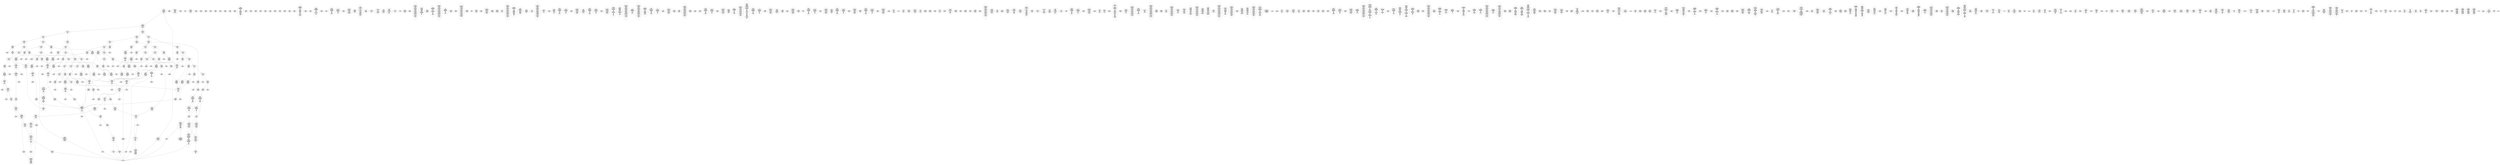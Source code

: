 /* Generated by GvGen v.1.0 (https://www.github.com/stricaud/gvgen) */

digraph G {
compound=true;
   node1 [label="[anywhere]"];
   node2 [label="# 0x0
PUSHX Data
PUSHX Data
MSTORE
PUSHX LogicData
CALLDATASIZE
LT
PUSHX Data
JUMPI
"];
   node3 [label="# 0xd
PUSHX Data
CALLDATALOAD
PUSHX BitData
SHR
PUSHX LogicData
GT
PUSHX Data
JUMPI
"];
   node4 [label="# 0x1e
PUSHX LogicData
GT
PUSHX Data
JUMPI
"];
   node5 [label="# 0x29
PUSHX LogicData
GT
PUSHX Data
JUMPI
"];
   node6 [label="# 0x34
PUSHX LogicData
EQ
PUSHX Data
JUMPI
"];
   node7 [label="# 0x3f
PUSHX LogicData
EQ
PUSHX Data
JUMPI
"];
   node8 [label="# 0x4a
PUSHX LogicData
EQ
PUSHX Data
JUMPI
"];
   node9 [label="# 0x55
PUSHX LogicData
EQ
PUSHX Data
JUMPI
"];
   node10 [label="# 0x60
PUSHX LogicData
EQ
PUSHX Data
JUMPI
"];
   node11 [label="# 0x6b
PUSHX Data
REVERT
"];
   node12 [label="# 0x6f
JUMPDEST
PUSHX LogicData
EQ
PUSHX Data
JUMPI
"];
   node13 [label="# 0x7b
PUSHX LogicData
EQ
PUSHX Data
JUMPI
"];
   node14 [label="# 0x86
PUSHX LogicData
EQ
PUSHX Data
JUMPI
"];
   node15 [label="# 0x91
PUSHX LogicData
EQ
PUSHX Data
JUMPI
"];
   node16 [label="# 0x9c
PUSHX Data
REVERT
"];
   node17 [label="# 0xa0
JUMPDEST
PUSHX LogicData
GT
PUSHX Data
JUMPI
"];
   node18 [label="# 0xac
PUSHX LogicData
EQ
PUSHX Data
JUMPI
"];
   node19 [label="# 0xb7
PUSHX LogicData
EQ
PUSHX Data
JUMPI
"];
   node20 [label="# 0xc2
PUSHX LogicData
EQ
PUSHX Data
JUMPI
"];
   node21 [label="# 0xcd
PUSHX LogicData
EQ
PUSHX Data
JUMPI
"];
   node22 [label="# 0xd8
PUSHX Data
REVERT
"];
   node23 [label="# 0xdc
JUMPDEST
PUSHX LogicData
EQ
PUSHX Data
JUMPI
"];
   node24 [label="# 0xe8
PUSHX LogicData
EQ
PUSHX Data
JUMPI
"];
   node25 [label="# 0xf3
PUSHX LogicData
EQ
PUSHX Data
JUMPI
"];
   node26 [label="# 0xfe
PUSHX LogicData
EQ
PUSHX Data
JUMPI
"];
   node27 [label="# 0x109
PUSHX Data
REVERT
"];
   node28 [label="# 0x10d
JUMPDEST
PUSHX LogicData
GT
PUSHX Data
JUMPI
"];
   node29 [label="# 0x119
PUSHX LogicData
GT
PUSHX Data
JUMPI
"];
   node30 [label="# 0x124
PUSHX LogicData
EQ
PUSHX Data
JUMPI
"];
   node31 [label="# 0x12f
PUSHX LogicData
EQ
PUSHX Data
JUMPI
"];
   node32 [label="# 0x13a
PUSHX LogicData
EQ
PUSHX Data
JUMPI
"];
   node33 [label="# 0x145
PUSHX LogicData
EQ
PUSHX Data
JUMPI
"];
   node34 [label="# 0x150
PUSHX LogicData
EQ
PUSHX Data
JUMPI
"];
   node35 [label="# 0x15b
PUSHX Data
REVERT
"];
   node36 [label="# 0x15f
JUMPDEST
PUSHX LogicData
EQ
PUSHX Data
JUMPI
"];
   node37 [label="# 0x16b
PUSHX LogicData
EQ
PUSHX Data
JUMPI
"];
   node38 [label="# 0x176
PUSHX LogicData
EQ
PUSHX Data
JUMPI
"];
   node39 [label="# 0x181
PUSHX LogicData
EQ
PUSHX Data
JUMPI
"];
   node40 [label="# 0x18c
PUSHX Data
REVERT
"];
   node41 [label="# 0x190
JUMPDEST
PUSHX LogicData
GT
PUSHX Data
JUMPI
"];
   node42 [label="# 0x19c
PUSHX LogicData
EQ
PUSHX Data
JUMPI
"];
   node43 [label="# 0x1a7
PUSHX LogicData
EQ
PUSHX Data
JUMPI
"];
   node44 [label="# 0x1b2
PUSHX LogicData
EQ
PUSHX Data
JUMPI
"];
   node45 [label="# 0x1bd
PUSHX LogicData
EQ
PUSHX Data
JUMPI
"];
   node46 [label="# 0x1c8
PUSHX Data
REVERT
"];
   node47 [label="# 0x1cc
JUMPDEST
PUSHX LogicData
EQ
PUSHX Data
JUMPI
"];
   node48 [label="# 0x1d8
PUSHX LogicData
EQ
PUSHX Data
JUMPI
"];
   node49 [label="# 0x1e3
PUSHX LogicData
EQ
PUSHX Data
JUMPI
"];
   node50 [label="# 0x1ee
PUSHX LogicData
EQ
PUSHX Data
JUMPI
"];
   node51 [label="# 0x1f9
JUMPDEST
PUSHX Data
REVERT
"];
   node52 [label="# 0x1fe
JUMPDEST
CALLVALUE
ISZERO
PUSHX Data
JUMPI
"];
   node53 [label="# 0x206
PUSHX Data
REVERT
"];
   node54 [label="# 0x20a
JUMPDEST
PUSHX Data
PUSHX Data
CALLDATASIZE
PUSHX Data
PUSHX Data
JUMP
"];
   node55 [label="# 0x219
JUMPDEST
PUSHX Data
JUMP
"];
   node56 [label="# 0x21e
JUMPDEST
PUSHX MemData
MLOAD
ISZERO
ISZERO
MSTORE
PUSHX ArithData
ADD
"];
   node57 [label="# 0x22a
JUMPDEST
PUSHX MemData
MLOAD
SUB
RETURN
"];
   node58 [label="# 0x233
JUMPDEST
CALLVALUE
ISZERO
PUSHX Data
JUMPI
"];
   node59 [label="# 0x23b
PUSHX Data
REVERT
"];
   node60 [label="# 0x23f
JUMPDEST
PUSHX Data
PUSHX Data
CALLDATASIZE
PUSHX Data
PUSHX Data
JUMP
"];
   node61 [label="# 0x24e
JUMPDEST
PUSHX Data
JUMP
"];
   node62 [label="# 0x253
JUMPDEST
STOP
"];
   node63 [label="# 0x255
JUMPDEST
CALLVALUE
ISZERO
PUSHX Data
JUMPI
"];
   node64 [label="# 0x25d
PUSHX Data
REVERT
"];
   node65 [label="# 0x261
JUMPDEST
PUSHX Data
PUSHX Data
JUMP
"];
   node66 [label="# 0x26a
JUMPDEST
PUSHX MemData
MLOAD
PUSHX Data
PUSHX Data
JUMP
"];
   node67 [label="# 0x277
JUMPDEST
CALLVALUE
ISZERO
PUSHX Data
JUMPI
"];
   node68 [label="# 0x27f
PUSHX Data
REVERT
"];
   node69 [label="# 0x283
JUMPDEST
PUSHX Data
PUSHX Data
CALLDATASIZE
PUSHX Data
PUSHX Data
JUMP
"];
   node70 [label="# 0x292
JUMPDEST
PUSHX Data
JUMP
"];
   node71 [label="# 0x297
JUMPDEST
PUSHX MemData
MLOAD
PUSHX ArithData
PUSHX BitData
PUSHX BitData
SHL
SUB
AND
MSTORE
PUSHX ArithData
ADD
PUSHX Data
JUMP
"];
   node72 [label="# 0x2af
JUMPDEST
CALLVALUE
ISZERO
PUSHX Data
JUMPI
"];
   node73 [label="# 0x2b7
PUSHX Data
REVERT
"];
   node74 [label="# 0x2bb
JUMPDEST
PUSHX Data
PUSHX Data
CALLDATASIZE
PUSHX Data
PUSHX Data
JUMP
"];
   node75 [label="# 0x2ca
JUMPDEST
PUSHX Data
JUMP
"];
   node76 [label="# 0x2cf
JUMPDEST
CALLVALUE
ISZERO
PUSHX Data
JUMPI
"];
   node77 [label="# 0x2d7
PUSHX Data
REVERT
"];
   node78 [label="# 0x2db
JUMPDEST
PUSHX StorData
SLOAD
"];
   node79 [label="# 0x2e0
JUMPDEST
PUSHX MemData
MLOAD
MSTORE
PUSHX ArithData
ADD
PUSHX Data
JUMP
"];
   node80 [label="# 0x2ee
JUMPDEST
CALLVALUE
ISZERO
PUSHX Data
JUMPI
"];
   node81 [label="# 0x2f6
PUSHX Data
REVERT
"];
   node82 [label="# 0x2fa
JUMPDEST
PUSHX Data
PUSHX Data
CALLDATASIZE
PUSHX Data
PUSHX Data
JUMP
"];
   node83 [label="# 0x309
JUMPDEST
PUSHX Data
JUMP
"];
   node84 [label="# 0x30e
JUMPDEST
CALLVALUE
ISZERO
PUSHX Data
JUMPI
"];
   node85 [label="# 0x316
PUSHX Data
REVERT
"];
   node86 [label="# 0x31a
JUMPDEST
PUSHX Data
PUSHX Data
CALLDATASIZE
PUSHX Data
PUSHX Data
JUMP
"];
   node87 [label="# 0x329
JUMPDEST
PUSHX Data
JUMP
"];
   node88 [label="# 0x32e
JUMPDEST
CALLVALUE
ISZERO
PUSHX Data
JUMPI
"];
   node89 [label="# 0x336
PUSHX Data
REVERT
"];
   node90 [label="# 0x33a
JUMPDEST
PUSHX Data
PUSHX Data
JUMP
"];
   node91 [label="# 0x343
JUMPDEST
CALLVALUE
ISZERO
PUSHX Data
JUMPI
"];
   node92 [label="# 0x34b
PUSHX Data
REVERT
"];
   node93 [label="# 0x34f
JUMPDEST
PUSHX Data
PUSHX Data
CALLDATASIZE
PUSHX Data
PUSHX Data
JUMP
"];
   node94 [label="# 0x35e
JUMPDEST
PUSHX Data
JUMP
"];
   node95 [label="# 0x363
JUMPDEST
CALLVALUE
ISZERO
PUSHX Data
JUMPI
"];
   node96 [label="# 0x36b
PUSHX Data
REVERT
"];
   node97 [label="# 0x36f
JUMPDEST
PUSHX Data
PUSHX Data
CALLDATASIZE
PUSHX Data
PUSHX Data
JUMP
"];
   node98 [label="# 0x37e
JUMPDEST
PUSHX Data
JUMP
"];
   node99 [label="# 0x383
JUMPDEST
CALLVALUE
ISZERO
PUSHX Data
JUMPI
"];
   node100 [label="# 0x38b
PUSHX Data
REVERT
"];
   node101 [label="# 0x38f
JUMPDEST
PUSHX Data
PUSHX Data
CALLDATASIZE
PUSHX Data
PUSHX Data
JUMP
"];
   node102 [label="# 0x39e
JUMPDEST
PUSHX Data
JUMP
"];
   node103 [label="# 0x3a3
JUMPDEST
CALLVALUE
ISZERO
PUSHX Data
JUMPI
"];
   node104 [label="# 0x3ab
PUSHX Data
REVERT
"];
   node105 [label="# 0x3af
JUMPDEST
PUSHX Data
PUSHX Data
CALLDATASIZE
PUSHX Data
PUSHX Data
JUMP
"];
   node106 [label="# 0x3be
JUMPDEST
PUSHX Data
JUMP
"];
   node107 [label="# 0x3c3
JUMPDEST
CALLVALUE
ISZERO
PUSHX Data
JUMPI
"];
   node108 [label="# 0x3cb
PUSHX Data
REVERT
"];
   node109 [label="# 0x3cf
JUMPDEST
PUSHX Data
PUSHX Data
CALLDATASIZE
PUSHX Data
PUSHX Data
JUMP
"];
   node110 [label="# 0x3de
JUMPDEST
PUSHX Data
JUMP
"];
   node111 [label="# 0x3e3
JUMPDEST
CALLVALUE
ISZERO
PUSHX Data
JUMPI
"];
   node112 [label="# 0x3eb
PUSHX Data
REVERT
"];
   node113 [label="# 0x3ef
JUMPDEST
PUSHX Data
PUSHX Data
CALLDATASIZE
PUSHX Data
PUSHX Data
JUMP
"];
   node114 [label="# 0x3fe
JUMPDEST
PUSHX ArithData
PUSHX BitData
PUSHX BitData
SHL
SUB
AND
PUSHX Data
MSTORE
PUSHX Data
PUSHX Data
MSTORE
PUSHX Data
SHA3
SLOAD
PUSHX BitData
AND
JUMP
"];
   node115 [label="# 0x41c
JUMPDEST
CALLVALUE
ISZERO
PUSHX Data
JUMPI
"];
   node116 [label="# 0x424
PUSHX Data
REVERT
"];
   node117 [label="# 0x428
JUMPDEST
PUSHX Data
PUSHX Data
CALLDATASIZE
PUSHX Data
PUSHX Data
JUMP
"];
   node118 [label="# 0x437
JUMPDEST
PUSHX Data
JUMP
"];
   node119 [label="# 0x43c
JUMPDEST
CALLVALUE
ISZERO
PUSHX Data
JUMPI
"];
   node120 [label="# 0x444
PUSHX Data
REVERT
"];
   node121 [label="# 0x448
JUMPDEST
PUSHX Data
PUSHX Data
JUMP
"];
   node122 [label="# 0x451
JUMPDEST
CALLVALUE
ISZERO
PUSHX Data
JUMPI
"];
   node123 [label="# 0x459
PUSHX Data
REVERT
"];
   node124 [label="# 0x45d
JUMPDEST
PUSHX Data
PUSHX Data
CALLDATASIZE
PUSHX Data
PUSHX Data
JUMP
"];
   node125 [label="# 0x46c
JUMPDEST
PUSHX Data
JUMP
"];
   node126 [label="# 0x471
JUMPDEST
CALLVALUE
ISZERO
PUSHX Data
JUMPI
"];
   node127 [label="# 0x479
PUSHX Data
REVERT
"];
   node128 [label="# 0x47d
JUMPDEST
PUSHX Data
PUSHX Data
JUMP
"];
   node129 [label="# 0x486
JUMPDEST
CALLVALUE
ISZERO
PUSHX Data
JUMPI
"];
   node130 [label="# 0x48e
PUSHX Data
REVERT
"];
   node131 [label="# 0x492
JUMPDEST
PUSHX StorData
SLOAD
PUSHX ArithData
PUSHX BitData
PUSHX BitData
SHL
SUB
AND
PUSHX Data
JUMP
"];
   node132 [label="# 0x4a4
JUMPDEST
CALLVALUE
ISZERO
PUSHX Data
JUMPI
"];
   node133 [label="# 0x4ac
PUSHX Data
REVERT
"];
   node134 [label="# 0x4b0
JUMPDEST
PUSHX Data
PUSHX Data
JUMP
"];
   node135 [label="# 0x4b9
JUMPDEST
CALLVALUE
ISZERO
PUSHX Data
JUMPI
"];
   node136 [label="# 0x4c1
PUSHX Data
REVERT
"];
   node137 [label="# 0x4c5
JUMPDEST
PUSHX Data
PUSHX Data
CALLDATASIZE
PUSHX Data
PUSHX Data
JUMP
"];
   node138 [label="# 0x4d4
JUMPDEST
PUSHX Data
JUMP
"];
   node139 [label="# 0x4d9
JUMPDEST
CALLVALUE
ISZERO
PUSHX Data
JUMPI
"];
   node140 [label="# 0x4e1
PUSHX Data
REVERT
"];
   node141 [label="# 0x4e5
JUMPDEST
PUSHX Data
PUSHX Data
CALLDATASIZE
PUSHX Data
PUSHX Data
JUMP
"];
   node142 [label="# 0x4f4
JUMPDEST
PUSHX Data
JUMP
"];
   node143 [label="# 0x4f9
JUMPDEST
CALLVALUE
ISZERO
PUSHX Data
JUMPI
"];
   node144 [label="# 0x501
PUSHX Data
REVERT
"];
   node145 [label="# 0x505
JUMPDEST
PUSHX Data
PUSHX Data
CALLDATASIZE
PUSHX Data
PUSHX Data
JUMP
"];
   node146 [label="# 0x514
JUMPDEST
PUSHX Data
JUMP
"];
   node147 [label="# 0x519
JUMPDEST
CALLVALUE
ISZERO
PUSHX Data
JUMPI
"];
   node148 [label="# 0x521
PUSHX Data
REVERT
"];
   node149 [label="# 0x525
JUMPDEST
PUSHX Data
PUSHX Data
CALLDATASIZE
PUSHX Data
PUSHX Data
JUMP
"];
   node150 [label="# 0x534
JUMPDEST
PUSHX Data
JUMP
"];
   node151 [label="# 0x539
JUMPDEST
CALLVALUE
ISZERO
PUSHX Data
JUMPI
"];
   node152 [label="# 0x541
PUSHX Data
REVERT
"];
   node153 [label="# 0x545
JUMPDEST
PUSHX Data
PUSHX StorData
SLOAD
JUMP
"];
   node154 [label="# 0x54f
JUMPDEST
CALLVALUE
ISZERO
PUSHX Data
JUMPI
"];
   node155 [label="# 0x557
PUSHX Data
REVERT
"];
   node156 [label="# 0x55b
JUMPDEST
PUSHX Data
PUSHX Data
CALLDATASIZE
PUSHX Data
PUSHX Data
JUMP
"];
   node157 [label="# 0x56a
JUMPDEST
PUSHX Data
JUMP
"];
   node158 [label="# 0x56f
JUMPDEST
CALLVALUE
ISZERO
PUSHX Data
JUMPI
"];
   node159 [label="# 0x577
PUSHX Data
REVERT
"];
   node160 [label="# 0x57b
JUMPDEST
PUSHX Data
PUSHX Data
CALLDATASIZE
PUSHX Data
PUSHX Data
JUMP
"];
   node161 [label="# 0x58a
JUMPDEST
PUSHX Data
JUMP
"];
   node162 [label="# 0x58f
JUMPDEST
CALLVALUE
ISZERO
PUSHX Data
JUMPI
"];
   node163 [label="# 0x597
PUSHX Data
REVERT
"];
   node164 [label="# 0x59b
JUMPDEST
PUSHX Data
PUSHX Data
CALLDATASIZE
PUSHX Data
PUSHX Data
JUMP
"];
   node165 [label="# 0x5aa
JUMPDEST
PUSHX Data
JUMP
"];
   node166 [label="# 0x5af
JUMPDEST
CALLVALUE
ISZERO
PUSHX Data
JUMPI
"];
   node167 [label="# 0x5b7
PUSHX Data
REVERT
"];
   node168 [label="# 0x5bb
JUMPDEST
PUSHX Data
PUSHX Data
CALLDATASIZE
PUSHX Data
PUSHX Data
JUMP
"];
   node169 [label="# 0x5ca
JUMPDEST
PUSHX Data
JUMP
"];
   node170 [label="# 0x5cf
JUMPDEST
CALLVALUE
ISZERO
PUSHX Data
JUMPI
"];
   node171 [label="# 0x5d7
PUSHX Data
REVERT
"];
   node172 [label="# 0x5db
JUMPDEST
PUSHX Data
PUSHX Data
CALLDATASIZE
PUSHX Data
PUSHX Data
JUMP
"];
   node173 [label="# 0x5ea
JUMPDEST
PUSHX Data
JUMP
"];
   node174 [label="# 0x5ef
JUMPDEST
CALLVALUE
ISZERO
PUSHX Data
JUMPI
"];
   node175 [label="# 0x5f7
PUSHX Data
REVERT
"];
   node176 [label="# 0x5fb
JUMPDEST
PUSHX Data
PUSHX Data
CALLDATASIZE
PUSHX Data
PUSHX Data
JUMP
"];
   node177 [label="# 0x60a
JUMPDEST
PUSHX ArithData
PUSHX BitData
PUSHX BitData
SHL
SUB
AND
PUSHX Data
MSTORE
PUSHX Data
PUSHX Data
MSTORE
PUSHX Data
SHA3
AND
MSTORE
MSTORE
SHA3
SLOAD
PUSHX BitData
AND
JUMP
"];
   node178 [label="# 0x638
JUMPDEST
PUSHX Data
PUSHX Data
CALLDATASIZE
PUSHX Data
PUSHX Data
JUMP
"];
   node179 [label="# 0x646
JUMPDEST
PUSHX Data
JUMP
"];
   node180 [label="# 0x64b
JUMPDEST
CALLVALUE
ISZERO
PUSHX Data
JUMPI
"];
   node181 [label="# 0x653
PUSHX Data
REVERT
"];
   node182 [label="# 0x657
JUMPDEST
PUSHX Data
PUSHX Data
CALLDATASIZE
PUSHX Data
PUSHX Data
JUMP
"];
   node183 [label="# 0x666
JUMPDEST
PUSHX Data
JUMP
"];
   node184 [label="# 0x66b
JUMPDEST
PUSHX Data
PUSHX ArithData
PUSHX BitData
PUSHX BitData
SHL
SUB
NOT
AND
PUSHX BitData
PUSHX BitData
SHL
EQ
PUSHX Data
JUMPI
"];
   node185 [label="# 0x687
PUSHX Data
PUSHX Data
JUMP
"];
   node186 [label="# 0x690
JUMPDEST
JUMP
"];
   node187 [label="# 0x696
JUMPDEST
PUSHX StorData
SLOAD
PUSHX ArithData
PUSHX BitData
PUSHX BitData
SHL
SUB
AND
CALLER
EQ
PUSHX Data
JUMPI
"];
   node188 [label="# 0x6aa
PUSHX StorData
SLOAD
PUSHX ArithData
PUSHX BitData
PUSHX BitData
SHL
SUB
AND
CALLER
EQ
"];
   node189 [label="# 0x6b9
JUMPDEST
PUSHX Data
JUMPI
"];
   node190 [label="# 0x6be
PUSHX MemData
MLOAD
PUSHX BitData
PUSHX BitData
SHL
MSTORE
PUSHX ArithData
ADD
PUSHX Data
PUSHX Data
JUMP
"];
   node191 [label="# 0x6d5
JUMPDEST
PUSHX MemData
MLOAD
SUB
REVERT
"];
   node192 [label="# 0x6de
JUMPDEST
PUSHX Data
SSTORE
PUSHX Data
SSTORE
JUMP
"];
   node193 [label="# 0x6e9
JUMPDEST
PUSHX Data
PUSHX StorData
SLOAD
PUSHX Data
PUSHX Data
JUMP
"];
   node194 [label="# 0x6f8
JUMPDEST
PUSHX ArithData
ADD
PUSHX ArithData
DIV
MUL
PUSHX ArithData
ADD
PUSHX MemData
MLOAD
ADD
PUSHX Data
MSTORE
MSTORE
PUSHX ArithData
ADD
SLOAD
PUSHX Data
PUSHX Data
JUMP
"];
   node195 [label="# 0x724
JUMPDEST
ISZERO
PUSHX Data
JUMPI
"];
   node196 [label="# 0x72b
PUSHX LogicData
LT
PUSHX Data
JUMPI
"];
   node197 [label="# 0x733
PUSHX ArithData
SLOAD
DIV
MUL
MSTORE
PUSHX ArithData
ADD
PUSHX Data
JUMP
"];
   node198 [label="# 0x746
JUMPDEST
ADD
PUSHX Data
MSTORE
PUSHX Data
PUSHX Data
SHA3
"];
   node199 [label="# 0x754
JUMPDEST
SLOAD
MSTORE
PUSHX ArithData
ADD
PUSHX ArithData
ADD
GT
PUSHX Data
JUMPI
"];
   node200 [label="# 0x768
SUB
PUSHX BitData
AND
ADD
"];
   node201 [label="# 0x771
JUMPDEST
JUMP
"];
   node202 [label="# 0x77b
JUMPDEST
PUSHX Data
PUSHX Data
PUSHX Data
JUMP
"];
   node203 [label="# 0x786
JUMPDEST
PUSHX Data
JUMPI
"];
   node204 [label="# 0x78b
PUSHX MemData
MLOAD
PUSHX BitData
PUSHX BitData
SHL
MSTORE
PUSHX Data
PUSHX ArithData
ADD
MSTORE
PUSHX Data
PUSHX ArithData
ADD
MSTORE
PUSHX Data
PUSHX ArithData
ADD
MSTORE
PUSHX BitData
PUSHX BitData
SHL
PUSHX ArithData
ADD
MSTORE
PUSHX ArithData
ADD
PUSHX Data
JUMP
"];
   node205 [label="# 0x7e7
JUMPDEST
PUSHX Data
MSTORE
PUSHX Data
PUSHX Data
MSTORE
PUSHX Data
SHA3
SLOAD
PUSHX ArithData
PUSHX BitData
PUSHX BitData
SHL
SUB
AND
JUMP
"];
   node206 [label="# 0x803
JUMPDEST
PUSHX Data
PUSHX Data
PUSHX Data
JUMP
"];
   node207 [label="# 0x80e
JUMPDEST
PUSHX ArithData
PUSHX BitData
PUSHX BitData
SHL
SUB
AND
PUSHX ArithData
PUSHX BitData
PUSHX BitData
SHL
SUB
AND
EQ
ISZERO
PUSHX Data
JUMPI
"];
   node208 [label="# 0x82b
PUSHX MemData
MLOAD
PUSHX BitData
PUSHX BitData
SHL
MSTORE
PUSHX Data
PUSHX ArithData
ADD
MSTORE
PUSHX Data
PUSHX ArithData
ADD
MSTORE
PUSHX Data
PUSHX ArithData
ADD
MSTORE
PUSHX BitData
PUSHX BitData
SHL
PUSHX ArithData
ADD
MSTORE
PUSHX ArithData
ADD
PUSHX Data
JUMP
"];
   node209 [label="# 0x87c
JUMPDEST
CALLER
PUSHX ArithData
PUSHX BitData
PUSHX BitData
SHL
SUB
AND
EQ
PUSHX Data
JUMPI
"];
   node210 [label="# 0x88e
PUSHX Data
CALLER
PUSHX Data
JUMP
"];
   node211 [label="# 0x898
JUMPDEST
PUSHX Data
JUMPI
"];
   node212 [label="# 0x89d
PUSHX MemData
MLOAD
PUSHX BitData
PUSHX BitData
SHL
MSTORE
PUSHX Data
PUSHX ArithData
ADD
MSTORE
PUSHX Data
PUSHX ArithData
ADD
MSTORE
PUSHX Data
PUSHX ArithData
ADD
MSTORE
PUSHX Data
PUSHX ArithData
ADD
MSTORE
PUSHX ArithData
ADD
PUSHX Data
JUMP
"];
   node213 [label="# 0x90a
JUMPDEST
PUSHX Data
PUSHX Data
JUMP
"];
   node214 [label="# 0x914
JUMPDEST
JUMP
"];
   node215 [label="# 0x919
JUMPDEST
PUSHX Data
CALLER
PUSHX Data
JUMP
"];
   node216 [label="# 0x923
JUMPDEST
PUSHX Data
JUMPI
"];
   node217 [label="# 0x928
PUSHX MemData
MLOAD
PUSHX BitData
PUSHX BitData
SHL
MSTORE
PUSHX ArithData
ADD
PUSHX Data
PUSHX Data
JUMP
"];
   node218 [label="# 0x93f
JUMPDEST
PUSHX Data
PUSHX Data
JUMP
"];
   node219 [label="# 0x94a
JUMPDEST
PUSHX Data
PUSHX Data
PUSHX Data
JUMP
"];
   node220 [label="# 0x955
JUMPDEST
LT
PUSHX Data
JUMPI
"];
   node221 [label="# 0x95c
PUSHX MemData
MLOAD
PUSHX BitData
PUSHX BitData
SHL
MSTORE
PUSHX Data
PUSHX ArithData
ADD
MSTORE
PUSHX Data
PUSHX ArithData
ADD
MSTORE
PUSHX Data
PUSHX ArithData
ADD
MSTORE
PUSHX BitData
PUSHX BitData
SHL
PUSHX ArithData
ADD
MSTORE
PUSHX ArithData
ADD
PUSHX Data
JUMP
"];
   node222 [label="# 0x9b7
JUMPDEST
PUSHX ArithData
PUSHX BitData
PUSHX BitData
SHL
SUB
AND
PUSHX Data
MSTORE
PUSHX Data
PUSHX Data
MSTORE
PUSHX Data
SHA3
MSTORE
MSTORE
SHA3
SLOAD
JUMP
"];
   node223 [label="# 0x9e0
JUMPDEST
PUSHX StorData
SLOAD
PUSHX ArithData
PUSHX BitData
PUSHX BitData
SHL
SUB
AND
CALLER
EQ
PUSHX Data
JUMPI
"];
   node224 [label="# 0x9f4
PUSHX StorData
SLOAD
PUSHX ArithData
PUSHX BitData
PUSHX BitData
SHL
SUB
AND
CALLER
EQ
"];
   node225 [label="# 0xa03
JUMPDEST
PUSHX Data
JUMPI
"];
   node226 [label="# 0xa08
PUSHX MemData
MLOAD
PUSHX BitData
PUSHX BitData
SHL
MSTORE
PUSHX ArithData
ADD
PUSHX Data
PUSHX Data
JUMP
"];
   node227 [label="# 0xa1f
JUMPDEST
PUSHX MemData
MLOAD
SELFBALANCE
CALLER
ISZERO
PUSHX ArithData
MUL
PUSHX Data
CALL
ISZERO
ISZERO
PUSHX Data
JUMPI
"];
   node228 [label="# 0xa45
RETURNDATASIZE
PUSHX Data
RETURNDATACOPY
RETURNDATASIZE
PUSHX Data
REVERT
"];
   node229 [label="# 0xa4e
JUMPDEST
JUMP
"];
   node230 [label="# 0xa52
JUMPDEST
PUSHX Data
PUSHX MemData
MLOAD
PUSHX ArithData
ADD
PUSHX Data
MSTORE
PUSHX Data
MSTORE
PUSHX Data
JUMP
"];
   node231 [label="# 0xa6d
JUMPDEST
PUSHX Data
PUSHX Data
PUSHX StorData
SLOAD
JUMP
"];
   node232 [label="# 0xa78
JUMPDEST
LT
PUSHX Data
JUMPI
"];
   node233 [label="# 0xa7f
PUSHX MemData
MLOAD
PUSHX BitData
PUSHX BitData
SHL
MSTORE
PUSHX Data
PUSHX ArithData
ADD
MSTORE
PUSHX Data
PUSHX ArithData
ADD
MSTORE
PUSHX Data
PUSHX ArithData
ADD
MSTORE
PUSHX BitData
PUSHX BitData
SHL
PUSHX ArithData
ADD
MSTORE
PUSHX ArithData
ADD
PUSHX Data
JUMP
"];
   node234 [label="# 0xadb
JUMPDEST
PUSHX StorData
SLOAD
LT
PUSHX Data
JUMPI
"];
   node235 [label="# 0xae7
PUSHX Data
PUSHX Data
JUMP
"];
   node236 [label="# 0xaee
JUMPDEST
PUSHX Data
MSTORE
PUSHX Data
PUSHX Data
SHA3
ADD
SLOAD
JUMP
"];
   node237 [label="# 0xb00
JUMPDEST
PUSHX StorData
SLOAD
PUSHX ArithData
PUSHX BitData
PUSHX BitData
SHL
SUB
AND
CALLER
EQ
PUSHX Data
JUMPI
"];
   node238 [label="# 0xb14
PUSHX StorData
SLOAD
PUSHX ArithData
PUSHX BitData
PUSHX BitData
SHL
SUB
AND
CALLER
EQ
"];
   node239 [label="# 0xb23
JUMPDEST
PUSHX Data
JUMPI
"];
   node240 [label="# 0xb28
PUSHX MemData
MLOAD
PUSHX BitData
PUSHX BitData
SHL
MSTORE
PUSHX ArithData
ADD
PUSHX Data
PUSHX Data
JUMP
"];
   node241 [label="# 0xb3f
JUMPDEST
MLOAD
PUSHX Data
PUSHX Data
PUSHX ArithData
ADD
PUSHX Data
JUMP
"];
   node242 [label="# 0xb52
JUMPDEST
PUSHX StorData
SLOAD
PUSHX ArithData
PUSHX BitData
PUSHX BitData
SHL
SUB
AND
CALLER
EQ
PUSHX Data
JUMPI
"];
   node243 [label="# 0xb66
PUSHX StorData
SLOAD
PUSHX ArithData
PUSHX BitData
PUSHX BitData
SHL
SUB
AND
CALLER
EQ
"];
   node244 [label="# 0xb75
JUMPDEST
PUSHX Data
JUMPI
"];
   node245 [label="# 0xb7a
PUSHX MemData
MLOAD
PUSHX BitData
PUSHX BitData
SHL
MSTORE
PUSHX ArithData
ADD
PUSHX Data
PUSHX Data
JUMP
"];
   node246 [label="# 0xb91
JUMPDEST
PUSHX StorData
SLOAD
PUSHX ArithData
PUSHX BitData
PUSHX BitData
SHL
SUB
NOT
AND
PUSHX ArithData
PUSHX BitData
PUSHX BitData
SHL
SUB
AND
OR
SSTORE
JUMP
"];
   node247 [label="# 0xbb3
JUMPDEST
PUSHX Data
MSTORE
PUSHX Data
PUSHX Data
MSTORE
PUSHX Data
SHA3
SLOAD
PUSHX ArithData
PUSHX BitData
PUSHX BitData
SHL
SUB
AND
PUSHX Data
JUMPI
"];
   node248 [label="# 0xbd1
PUSHX MemData
MLOAD
PUSHX BitData
PUSHX BitData
SHL
MSTORE
PUSHX Data
PUSHX ArithData
ADD
MSTORE
PUSHX Data
PUSHX ArithData
ADD
MSTORE
PUSHX Data
PUSHX ArithData
ADD
MSTORE
PUSHX BitData
PUSHX BitData
SHL
PUSHX ArithData
ADD
MSTORE
PUSHX ArithData
ADD
PUSHX Data
JUMP
"];
   node249 [label="# 0xc2a
JUMPDEST
PUSHX Data
PUSHX ArithData
PUSHX BitData
PUSHX BitData
SHL
SUB
AND
PUSHX Data
JUMPI
"];
   node250 [label="# 0xc3b
PUSHX MemData
MLOAD
PUSHX BitData
PUSHX BitData
SHL
MSTORE
PUSHX Data
PUSHX ArithData
ADD
MSTORE
PUSHX Data
PUSHX ArithData
ADD
MSTORE
PUSHX Data
PUSHX ArithData
ADD
MSTORE
PUSHX BitData
PUSHX BitData
SHL
PUSHX ArithData
ADD
MSTORE
PUSHX ArithData
ADD
PUSHX Data
JUMP
"];
   node251 [label="# 0xc95
JUMPDEST
PUSHX ArithData
PUSHX BitData
PUSHX BitData
SHL
SUB
AND
PUSHX Data
MSTORE
PUSHX Data
PUSHX Data
MSTORE
PUSHX Data
SHA3
SLOAD
JUMP
"];
   node252 [label="# 0xcb1
JUMPDEST
PUSHX StorData
SLOAD
PUSHX ArithData
PUSHX BitData
PUSHX BitData
SHL
SUB
AND
CALLER
EQ
PUSHX Data
JUMPI
"];
   node253 [label="# 0xcc5
PUSHX StorData
SLOAD
PUSHX ArithData
PUSHX BitData
PUSHX BitData
SHL
SUB
AND
CALLER
EQ
"];
   node254 [label="# 0xcd4
JUMPDEST
PUSHX Data
JUMPI
"];
   node255 [label="# 0xcd9
PUSHX MemData
MLOAD
PUSHX BitData
PUSHX BitData
SHL
MSTORE
PUSHX ArithData
ADD
PUSHX Data
PUSHX Data
JUMP
"];
   node256 [label="# 0xcf0
JUMPDEST
PUSHX StorData
SLOAD
PUSHX MemData
MLOAD
PUSHX Data
PUSHX ArithData
PUSHX BitData
PUSHX BitData
SHL
SUB
AND
PUSHX Data
LOGX
PUSHX StorData
SLOAD
PUSHX ArithData
PUSHX BitData
PUSHX BitData
SHL
SUB
NOT
AND
SSTORE
JUMP
"];
   node257 [label="# 0xd3a
JUMPDEST
PUSHX StorData
SLOAD
PUSHX ArithData
PUSHX BitData
PUSHX BitData
SHL
SUB
AND
CALLER
EQ
PUSHX Data
JUMPI
"];
   node258 [label="# 0xd4e
PUSHX StorData
SLOAD
PUSHX ArithData
PUSHX BitData
PUSHX BitData
SHL
SUB
AND
CALLER
EQ
"];
   node259 [label="# 0xd5d
JUMPDEST
PUSHX Data
JUMPI
"];
   node260 [label="# 0xd62
PUSHX MemData
MLOAD
PUSHX BitData
PUSHX BitData
SHL
MSTORE
PUSHX ArithData
ADD
PUSHX Data
PUSHX Data
JUMP
"];
   node261 [label="# 0xd79
JUMPDEST
PUSHX Data
PUSHX Data
JUMP
"];
   node262 [label="# 0xd82
JUMPDEST
ISZERO
PUSHX Data
JUMPI
"];
   node263 [label="# 0xd88
PUSHX MemData
MLOAD
PUSHX BitData
PUSHX BitData
SHL
MSTORE
PUSHX Data
PUSHX ArithData
ADD
MSTORE
PUSHX Data
PUSHX ArithData
ADD
MSTORE
PUSHX BitData
PUSHX BitData
SHL
PUSHX ArithData
ADD
MSTORE
PUSHX ArithData
ADD
PUSHX Data
JUMP
"];
   node264 [label="# 0xdc5
JUMPDEST
PUSHX Data
PUSHX Data
JUMP
"];
   node265 [label="# 0xdce
JUMPDEST
PUSHX Data
JUMPI
"];
   node266 [label="# 0xdd3
PUSHX Data
PUSHX Data
JUMP
"];
   node267 [label="# 0xddc
JUMPDEST
PUSHX Data
PUSHX StorData
SLOAD
TIMESTAMP
LT
ISZERO
PUSHX Data
JUMPI
"];
   node268 [label="# 0xde9
PUSHX StorData
SLOAD
JUMP
"];
   node269 [label="# 0xdef
JUMPDEST
PUSHX StorData
SLOAD
JUMP
"];
   node270 [label="# 0xdf6
JUMPDEST
PUSHX Data
PUSHX StorData
SLOAD
PUSHX Data
PUSHX Data
JUMP
"];
   node271 [label="# 0xe05
JUMPDEST
PUSHX StorData
SLOAD
PUSHX ArithData
PUSHX BitData
PUSHX BitData
SHL
SUB
AND
CALLER
EQ
PUSHX Data
JUMPI
"];
   node272 [label="# 0xe19
PUSHX StorData
SLOAD
PUSHX ArithData
PUSHX BitData
PUSHX BitData
SHL
SUB
AND
CALLER
EQ
"];
   node273 [label="# 0xe28
JUMPDEST
PUSHX Data
JUMPI
"];
   node274 [label="# 0xe2d
PUSHX MemData
MLOAD
PUSHX BitData
PUSHX BitData
SHL
MSTORE
PUSHX ArithData
ADD
PUSHX Data
PUSHX Data
JUMP
"];
   node275 [label="# 0xe44
JUMPDEST
PUSHX Data
SSTORE
PUSHX Data
SSTORE
PUSHX Data
SSTORE
JUMP
"];
   node276 [label="# 0xe55
JUMPDEST
PUSHX ArithData
PUSHX BitData
PUSHX BitData
SHL
SUB
AND
CALLER
EQ
ISZERO
PUSHX Data
JUMPI
"];
   node277 [label="# 0xe67
PUSHX MemData
MLOAD
PUSHX BitData
PUSHX BitData
SHL
MSTORE
PUSHX Data
PUSHX ArithData
ADD
MSTORE
PUSHX Data
PUSHX ArithData
ADD
MSTORE
PUSHX Data
PUSHX ArithData
ADD
MSTORE
PUSHX ArithData
ADD
PUSHX Data
JUMP
"];
   node278 [label="# 0xeae
JUMPDEST
CALLER
PUSHX Data
MSTORE
PUSHX Data
PUSHX ArithData
MSTORE
PUSHX MemData
SHA3
PUSHX ArithData
PUSHX BitData
PUSHX BitData
SHL
SUB
AND
MSTORE
MSTORE
SHA3
SLOAD
PUSHX BitData
NOT
AND
ISZERO
ISZERO
OR
SSTORE
MLOAD
MSTORE
PUSHX Data
ADD
PUSHX MemData
MLOAD
SUB
LOGX
JUMP
"];
   node279 [label="# 0xf1a
JUMPDEST
PUSHX StorData
SLOAD
PUSHX ArithData
PUSHX BitData
PUSHX BitData
SHL
SUB
AND
CALLER
EQ
PUSHX Data
JUMPI
"];
   node280 [label="# 0xf2e
PUSHX StorData
SLOAD
PUSHX ArithData
PUSHX BitData
PUSHX BitData
SHL
SUB
AND
CALLER
EQ
"];
   node281 [label="# 0xf3d
JUMPDEST
PUSHX Data
JUMPI
"];
   node282 [label="# 0xf42
PUSHX MemData
MLOAD
PUSHX BitData
PUSHX BitData
SHL
MSTORE
PUSHX ArithData
ADD
PUSHX Data
PUSHX Data
JUMP
"];
   node283 [label="# 0xf59
JUMPDEST
MLOAD
PUSHX Data
PUSHX Data
PUSHX ArithData
ADD
PUSHX Data
JUMP
"];
   node284 [label="# 0xf6c
JUMPDEST
PUSHX Data
CALLER
PUSHX Data
JUMP
"];
   node285 [label="# 0xf76
JUMPDEST
PUSHX Data
JUMPI
"];
   node286 [label="# 0xf7b
PUSHX MemData
MLOAD
PUSHX BitData
PUSHX BitData
SHL
MSTORE
PUSHX ArithData
ADD
PUSHX Data
PUSHX Data
JUMP
"];
   node287 [label="# 0xf92
JUMPDEST
PUSHX Data
PUSHX Data
JUMP
"];
   node288 [label="# 0xf9e
JUMPDEST
JUMP
"];
   node289 [label="# 0xfa4
JUMPDEST
PUSHX StorData
SLOAD
PUSHX ArithData
PUSHX BitData
PUSHX BitData
SHL
SUB
AND
CALLER
EQ
PUSHX Data
JUMPI
"];
   node290 [label="# 0xfb8
PUSHX StorData
SLOAD
PUSHX ArithData
PUSHX BitData
PUSHX BitData
SHL
SUB
AND
CALLER
EQ
"];
   node291 [label="# 0xfc7
JUMPDEST
PUSHX Data
JUMPI
"];
   node292 [label="# 0xfcc
PUSHX MemData
MLOAD
PUSHX BitData
PUSHX BitData
SHL
MSTORE
PUSHX ArithData
ADD
PUSHX Data
PUSHX Data
JUMP
"];
   node293 [label="# 0xfe3
JUMPDEST
PUSHX Data
SSTORE
PUSHX Data
SSTORE
PUSHX Data
SSTORE
JUMP
"];
   node294 [label="# 0xff1
JUMPDEST
PUSHX StorData
SLOAD
PUSHX ArithData
PUSHX BitData
PUSHX BitData
SHL
SUB
AND
CALLER
EQ
PUSHX Data
JUMPI
"];
   node295 [label="# 0x1005
PUSHX StorData
SLOAD
PUSHX ArithData
PUSHX BitData
PUSHX BitData
SHL
SUB
AND
CALLER
EQ
"];
   node296 [label="# 0x1014
JUMPDEST
PUSHX Data
JUMPI
"];
   node297 [label="# 0x1019
PUSHX MemData
MLOAD
PUSHX BitData
PUSHX BitData
SHL
MSTORE
PUSHX ArithData
ADD
PUSHX Data
PUSHX Data
JUMP
"];
   node298 [label="# 0x1030
JUMPDEST
PUSHX Data
SSTORE
JUMP
"];
   node299 [label="# 0x1035
JUMPDEST
PUSHX StorData
SLOAD
PUSHX ArithData
PUSHX BitData
PUSHX BitData
SHL
SUB
AND
CALLER
EQ
PUSHX Data
JUMPI
"];
   node300 [label="# 0x1049
PUSHX StorData
SLOAD
PUSHX ArithData
PUSHX BitData
PUSHX BitData
SHL
SUB
AND
CALLER
EQ
"];
   node301 [label="# 0x1058
JUMPDEST
PUSHX Data
JUMPI
"];
   node302 [label="# 0x105d
PUSHX MemData
MLOAD
PUSHX BitData
PUSHX BitData
SHL
MSTORE
PUSHX ArithData
ADD
PUSHX Data
PUSHX Data
JUMP
"];
   node303 [label="# 0x1074
JUMPDEST
PUSHX Data
"];
   node304 [label="# 0x1077
JUMPDEST
MLOAD
LT
ISZERO
PUSHX Data
JUMPI
"];
   node305 [label="# 0x1081
PUSHX Data
"];
   node306 [label="# 0x1083
JUMPDEST
LT
ISZERO
PUSHX Data
JUMPI
"];
   node307 [label="# 0x108c
PUSHX Data
PUSHX Data
PUSHX StorData
SLOAD
JUMP
"];
   node308 [label="# 0x1096
JUMPDEST
PUSHX StorData
SLOAD
PUSHX Data
PUSHX StorData
SLOAD
JUMP
"];
   node309 [label="# 0x10a4
JUMPDEST
LT
ISZERO
PUSHX Data
JUMPI
"];
   node310 [label="# 0x10ab
PUSHX Data
PUSHX Data
PUSHX Data
JUMP
"];
   node311 [label="# 0x10b4
JUMPDEST
PUSHX Data
PUSHX Data
JUMP
"];
   node312 [label="# 0x10bd
JUMPDEST
PUSHX Data
JUMPI
"];
   node313 [label="# 0x10c2
PUSHX Data
MLOAD
LT
PUSHX Data
JUMPI
"];
   node314 [label="# 0x10cf
PUSHX Data
PUSHX Data
JUMP
"];
   node315 [label="# 0x10d6
JUMPDEST
PUSHX ArithData
MUL
PUSHX ArithData
ADD
ADD
MLOAD
PUSHX Data
JUMP
"];
   node316 [label="# 0x10e4
JUMPDEST
PUSHX Data
PUSHX Data
JUMP
"];
   node317 [label="# 0x10ef
JUMPDEST
PUSHX Data
JUMP
"];
   node318 [label="# 0x10f7
JUMPDEST
PUSHX Data
PUSHX Data
JUMP
"];
   node319 [label="# 0x1102
JUMPDEST
PUSHX Data
JUMP
"];
   node320 [label="# 0x110a
JUMPDEST
PUSHX Data
PUSHX Data
PUSHX Data
JUMP
"];
   node321 [label="# 0x1115
JUMPDEST
PUSHX Data
JUMPI
"];
   node322 [label="# 0x111a
PUSHX MemData
MLOAD
PUSHX BitData
PUSHX BitData
SHL
MSTORE
PUSHX Data
PUSHX ArithData
ADD
MSTORE
PUSHX Data
PUSHX ArithData
ADD
MSTORE
PUSHX BitData
PUSHX BitData
SHL
PUSHX ArithData
ADD
MSTORE
PUSHX ArithData
ADD
PUSHX Data
JUMP
"];
   node323 [label="# 0x1158
JUMPDEST
TIMESTAMP
PUSHX StorData
SLOAD
PUSHX StorData
SLOAD
PUSHX Data
PUSHX Data
JUMP
"];
   node324 [label="# 0x1169
JUMPDEST
LT
ISZERO
PUSHX Data
JUMPI
"];
   node325 [label="# 0x1170
PUSHX Data
PUSHX Data
PUSHX Data
JUMP
"];
   node326 [label="# 0x117a
JUMPDEST
PUSHX MemData
MLOAD
PUSHX ArithData
ADD
PUSHX Data
PUSHX Data
JUMP
"];
   node327 [label="# 0x118b
JUMPDEST
PUSHX MemData
MLOAD
PUSHX ArithData
SUB
SUB
MSTORE
PUSHX Data
MSTORE
JUMP
"];
   node328 [label="# 0x11a1
JUMPDEST
PUSHX StorData
SLOAD
PUSHX Data
PUSHX Data
JUMP
"];
   node329 [label="# 0x11ae
JUMPDEST
PUSHX ArithData
ADD
PUSHX ArithData
DIV
MUL
PUSHX ArithData
ADD
PUSHX MemData
MLOAD
ADD
PUSHX Data
MSTORE
MSTORE
PUSHX ArithData
ADD
SLOAD
PUSHX Data
PUSHX Data
JUMP
"];
   node330 [label="# 0x11da
JUMPDEST
ISZERO
PUSHX Data
JUMPI
"];
   node331 [label="# 0x11e1
PUSHX LogicData
LT
PUSHX Data
JUMPI
"];
   node332 [label="# 0x11e9
PUSHX ArithData
SLOAD
DIV
MUL
MSTORE
PUSHX ArithData
ADD
PUSHX Data
JUMP
"];
   node333 [label="# 0x11fc
JUMPDEST
ADD
PUSHX Data
MSTORE
PUSHX Data
PUSHX Data
SHA3
"];
   node334 [label="# 0x120a
JUMPDEST
SLOAD
MSTORE
PUSHX ArithData
ADD
PUSHX ArithData
ADD
GT
PUSHX Data
JUMPI
"];
   node335 [label="# 0x121e
SUB
PUSHX BitData
AND
ADD
"];
   node336 [label="# 0x1227
JUMPDEST
JUMP
"];
   node337 [label="# 0x1233
JUMPDEST
PUSHX StorData
SLOAD
PUSHX ArithData
PUSHX BitData
PUSHX BitData
SHL
SUB
AND
CALLER
EQ
PUSHX Data
JUMPI
"];
   node338 [label="# 0x1247
PUSHX StorData
SLOAD
PUSHX ArithData
PUSHX BitData
PUSHX BitData
SHL
SUB
AND
CALLER
EQ
"];
   node339 [label="# 0x1256
JUMPDEST
PUSHX Data
JUMPI
"];
   node340 [label="# 0x125b
PUSHX MemData
MLOAD
PUSHX BitData
PUSHX BitData
SHL
MSTORE
PUSHX ArithData
ADD
PUSHX Data
PUSHX Data
JUMP
"];
   node341 [label="# 0x1272
JUMPDEST
PUSHX Data
"];
   node342 [label="# 0x1275
JUMPDEST
MLOAD
LT
ISZERO
PUSHX Data
JUMPI
"];
   node343 [label="# 0x127f
PUSHX Data
PUSHX Data
MLOAD
LT
PUSHX Data
JUMPI
"];
   node344 [label="# 0x128e
PUSHX Data
PUSHX Data
JUMP
"];
   node345 [label="# 0x1295
JUMPDEST
PUSHX ArithData
MUL
ADD
ADD
MLOAD
PUSHX ArithData
PUSHX BitData
PUSHX BitData
SHL
SUB
AND
MSTORE
ADD
MSTORE
PUSHX ArithData
ADD
PUSHX Data
SHA3
SLOAD
PUSHX BitData
NOT
AND
ISZERO
ISZERO
OR
SSTORE
PUSHX Data
PUSHX Data
JUMP
"];
   node346 [label="# 0x12d1
JUMPDEST
PUSHX Data
JUMP
"];
   node347 [label="# 0x12d9
JUMPDEST
PUSHX StorData
SLOAD
PUSHX StorData
SLOAD
LT
PUSHX Data
JUMPI
"];
   node348 [label="# 0x12e5
PUSHX MemData
MLOAD
PUSHX BitData
PUSHX BitData
SHL
MSTORE
PUSHX Data
PUSHX ArithData
ADD
MSTORE
PUSHX Data
PUSHX ArithData
ADD
MSTORE
PUSHX Data
PUSHX ArithData
ADD
MSTORE
PUSHX ArithData
ADD
PUSHX Data
JUMP
"];
   node349 [label="# 0x132c
JUMPDEST
PUSHX StorData
SLOAD
PUSHX ArithData
PUSHX BitData
PUSHX BitData
SHL
SUB
AND
CALLER
EQ
PUSHX Data
JUMPI
"];
   node350 [label="# 0x133f
PUSHX StorData
SLOAD
GT
ISZERO
PUSHX Data
JUMPI
"];
   node351 [label="# 0x1349
PUSHX MemData
MLOAD
PUSHX BitData
PUSHX BitData
SHL
MSTORE
PUSHX Data
PUSHX ArithData
ADD
MSTORE
PUSHX Data
PUSHX ArithData
ADD
MSTORE
PUSHX Data
PUSHX ArithData
ADD
MSTORE
PUSHX BitData
PUSHX BitData
SHL
PUSHX ArithData
ADD
MSTORE
PUSHX ArithData
ADD
PUSHX Data
JUMP
"];
   node352 [label="# 0x139b
JUMPDEST
CALLVALUE
PUSHX Data
PUSHX Data
JUMP
"];
   node353 [label="# 0x13a5
JUMPDEST
PUSHX Data
PUSHX Data
JUMP
"];
   node354 [label="# 0x13af
JUMPDEST
GT
ISZERO
PUSHX Data
JUMPI
"];
   node355 [label="# 0x13b6
PUSHX MemData
MLOAD
PUSHX BitData
PUSHX BitData
SHL
MSTORE
PUSHX Data
PUSHX ArithData
ADD
MSTORE
PUSHX Data
PUSHX ArithData
ADD
MSTORE
PUSHX Data
PUSHX ArithData
ADD
MSTORE
PUSHX ArithData
ADD
PUSHX Data
JUMP
"];
   node356 [label="# 0x13fd
JUMPDEST
PUSHX StorData
SLOAD
TIMESTAMP
LT
ISZERO
PUSHX Data
JUMPI
"];
   node357 [label="# 0x1408
PUSHX StorData
SLOAD
PUSHX BitData
AND
ISZERO
ISZERO
PUSHX LogicData
EQ
ISZERO
PUSHX Data
JUMPI
"];
   node358 [label="# 0x1418
CALLER
PUSHX Data
MSTORE
PUSHX Data
PUSHX Data
MSTORE
PUSHX Data
SHA3
SLOAD
PUSHX BitData
AND
ISZERO
ISZERO
PUSHX LogicData
EQ
PUSHX Data
JUMPI
"];
   node359 [label="# 0x1434
PUSHX MemData
MLOAD
PUSHX BitData
PUSHX BitData
SHL
MSTORE
PUSHX Data
PUSHX ArithData
ADD
MSTORE
PUSHX Data
PUSHX ArithData
ADD
MSTORE
PUSHX Data
PUSHX ArithData
ADD
MSTORE
PUSHX ArithData
ADD
PUSHX Data
JUMP
"];
   node360 [label="# 0x147b
JUMPDEST
CALLER
PUSHX Data
MSTORE
PUSHX Data
PUSHX Data
MSTORE
PUSHX Data
SHA3
SLOAD
PUSHX Data
PUSHX Data
JUMP
"];
   node361 [label="# 0x1496
JUMPDEST
CALLER
PUSHX Data
MSTORE
PUSHX Data
PUSHX Data
MSTORE
PUSHX Data
SHA3
SSTORE
PUSHX StorData
SLOAD
PUSHX StorData
SLOAD
PUSHX Data
PUSHX Data
JUMP
"];
   node362 [label="# 0x14b6
JUMPDEST
TIMESTAMP
GT
PUSHX Data
JUMPI
"];
   node363 [label="# 0x14bd
PUSHX MemData
MLOAD
PUSHX BitData
PUSHX BitData
SHL
MSTORE
PUSHX Data
PUSHX ArithData
ADD
MSTORE
PUSHX Data
PUSHX ArithData
ADD
MSTORE
PUSHX Data
PUSHX ArithData
ADD
MSTORE
PUSHX BitData
PUSHX BitData
SHL
PUSHX ArithData
ADD
MSTORE
PUSHX ArithData
ADD
PUSHX Data
JUMP
"];
   node364 [label="# 0x150e
JUMPDEST
PUSHX StorData
SLOAD
CALLER
PUSHX Data
MSTORE
PUSHX Data
PUSHX Data
MSTORE
PUSHX Data
SHA3
SLOAD
GT
ISZERO
PUSHX Data
JUMPI
"];
   node365 [label="# 0x1528
PUSHX MemData
MLOAD
PUSHX BitData
PUSHX BitData
SHL
MSTORE
PUSHX Data
PUSHX ArithData
ADD
MSTORE
PUSHX Data
PUSHX ArithData
ADD
MSTORE
PUSHX Data
PUSHX ArithData
ADD
MSTORE
PUSHX ArithData
ADD
PUSHX Data
JUMP
"];
   node366 [label="# 0x156f
JUMPDEST
PUSHX Data
JUMP
"];
   node367 [label="# 0x1574
JUMPDEST
CALLER
PUSHX Data
MSTORE
PUSHX Data
PUSHX Data
MSTORE
PUSHX Data
SHA3
SLOAD
PUSHX Data
PUSHX Data
JUMP
"];
   node368 [label="# 0x158f
JUMPDEST
CALLER
PUSHX Data
MSTORE
PUSHX Data
PUSHX Data
MSTORE
PUSHX Data
SHA3
SSTORE
PUSHX StorData
SLOAD
LT
ISZERO
PUSHX Data
JUMPI
"];
   node369 [label="# 0x15ab
PUSHX MemData
MLOAD
PUSHX BitData
PUSHX BitData
SHL
MSTORE
PUSHX Data
PUSHX ArithData
ADD
MSTORE
PUSHX Data
PUSHX ArithData
ADD
MSTORE
PUSHX Data
PUSHX ArithData
ADD
MSTORE
PUSHX ArithData
ADD
PUSHX Data
JUMP
"];
   node370 [label="# 0x15f2
JUMPDEST
PUSHX StorData
SLOAD
PUSHX MemData
MLOAD
PUSHX ArithData
PUSHX BitData
PUSHX BitData
SHL
SUB
AND
CALLVALUE
ISZERO
PUSHX ArithData
MUL
PUSHX Data
CALL
ISZERO
ISZERO
PUSHX Data
JUMPI
"];
   node371 [label="# 0x1622
RETURNDATASIZE
PUSHX Data
RETURNDATACOPY
RETURNDATASIZE
PUSHX Data
REVERT
"];
   node372 [label="# 0x162b
JUMPDEST
"];
   node373 [label="# 0x162d
JUMPDEST
PUSHX Data
"];
   node374 [label="# 0x1630
JUMPDEST
LT
ISZERO
PUSHX Data
JUMPI
"];
   node375 [label="# 0x1639
PUSHX Data
PUSHX Data
PUSHX StorData
SLOAD
JUMP
"];
   node376 [label="# 0x1643
JUMPDEST
PUSHX StorData
SLOAD
PUSHX Data
PUSHX StorData
SLOAD
JUMP
"];
   node377 [label="# 0x1651
JUMPDEST
LT
ISZERO
PUSHX Data
JUMPI
"];
   node378 [label="# 0x1658
PUSHX Data
PUSHX Data
PUSHX Data
JUMP
"];
   node379 [label="# 0x1661
JUMPDEST
PUSHX Data
PUSHX Data
JUMP
"];
   node380 [label="# 0x166a
JUMPDEST
PUSHX Data
JUMPI
"];
   node381 [label="# 0x166f
PUSHX Data
CALLER
PUSHX Data
JUMP
"];
   node382 [label="# 0x1678
JUMPDEST
PUSHX Data
PUSHX Data
JUMP
"];
   node383 [label="# 0x1683
JUMPDEST
PUSHX Data
JUMP
"];
   node384 [label="# 0x168b
JUMPDEST
PUSHX StorData
SLOAD
PUSHX ArithData
PUSHX BitData
PUSHX BitData
SHL
SUB
AND
CALLER
EQ
PUSHX Data
JUMPI
"];
   node385 [label="# 0x169f
PUSHX StorData
SLOAD
PUSHX ArithData
PUSHX BitData
PUSHX BitData
SHL
SUB
AND
CALLER
EQ
"];
   node386 [label="# 0x16ae
JUMPDEST
PUSHX Data
JUMPI
"];
   node387 [label="# 0x16b3
PUSHX MemData
MLOAD
PUSHX BitData
PUSHX BitData
SHL
MSTORE
PUSHX ArithData
ADD
PUSHX Data
PUSHX Data
JUMP
"];
   node388 [label="# 0x16ca
JUMPDEST
PUSHX ArithData
PUSHX BitData
PUSHX BitData
SHL
SUB
AND
PUSHX Data
JUMPI
"];
   node389 [label="# 0x16d9
PUSHX MemData
MLOAD
PUSHX BitData
PUSHX BitData
SHL
MSTORE
PUSHX Data
PUSHX ArithData
ADD
MSTORE
PUSHX Data
PUSHX ArithData
ADD
MSTORE
PUSHX Data
PUSHX ArithData
ADD
MSTORE
PUSHX BitData
PUSHX BitData
SHL
PUSHX ArithData
ADD
MSTORE
PUSHX ArithData
ADD
PUSHX Data
JUMP
"];
   node390 [label="# 0x172f
JUMPDEST
PUSHX StorData
SLOAD
PUSHX MemData
MLOAD
PUSHX ArithData
PUSHX BitData
PUSHX BitData
SHL
SUB
AND
AND
PUSHX Data
PUSHX Data
LOGX
PUSHX StorData
SLOAD
PUSHX ArithData
PUSHX BitData
PUSHX BitData
SHL
SUB
NOT
AND
PUSHX ArithData
PUSHX BitData
PUSHX BitData
SHL
SUB
AND
OR
SSTORE
JUMP
"];
   node391 [label="# 0x178b
JUMPDEST
PUSHX Data
PUSHX ArithData
PUSHX BitData
PUSHX BitData
SHL
SUB
NOT
AND
PUSHX BitData
PUSHX BitData
SHL
EQ
PUSHX Data
JUMPI
"];
   node392 [label="# 0x17a7
PUSHX ArithData
PUSHX BitData
PUSHX BitData
SHL
SUB
NOT
AND
PUSHX BitData
PUSHX BitData
SHL
EQ
"];
   node393 [label="# 0x17bc
JUMPDEST
PUSHX Data
JUMPI
"];
   node394 [label="# 0x17c2
PUSHX BitData
PUSHX BitData
SHL
PUSHX ArithData
PUSHX BitData
PUSHX BitData
SHL
SUB
NOT
AND
EQ
PUSHX Data
JUMP
"];
   node395 [label="# 0x17db
JUMPDEST
PUSHX Data
MSTORE
PUSHX Data
PUSHX Data
MSTORE
PUSHX Data
SHA3
SLOAD
PUSHX ArithData
PUSHX BitData
PUSHX BitData
SHL
SUB
AND
ISZERO
ISZERO
JUMP
"];
   node396 [label="# 0x17f8
JUMPDEST
PUSHX Data
MSTORE
PUSHX Data
PUSHX Data
MSTORE
PUSHX Data
SHA3
SLOAD
PUSHX ArithData
PUSHX BitData
PUSHX BitData
SHL
SUB
NOT
AND
PUSHX ArithData
PUSHX BitData
PUSHX BitData
SHL
SUB
AND
OR
SSTORE
PUSHX Data
PUSHX Data
JUMP
"];
   node397 [label="# 0x182d
JUMPDEST
PUSHX ArithData
PUSHX BitData
PUSHX BitData
SHL
SUB
AND
PUSHX Data
PUSHX MemData
MLOAD
PUSHX MemData
MLOAD
SUB
LOGX
JUMP
"];
   node398 [label="# 0x1866
JUMPDEST
PUSHX Data
PUSHX Data
PUSHX Data
JUMP
"];
   node399 [label="# 0x1871
JUMPDEST
PUSHX Data
JUMPI
"];
   node400 [label="# 0x1876
PUSHX MemData
MLOAD
PUSHX BitData
PUSHX BitData
SHL
MSTORE
PUSHX Data
PUSHX ArithData
ADD
MSTORE
PUSHX Data
PUSHX ArithData
ADD
MSTORE
PUSHX Data
PUSHX ArithData
ADD
MSTORE
PUSHX BitData
PUSHX BitData
SHL
PUSHX ArithData
ADD
MSTORE
PUSHX ArithData
ADD
PUSHX Data
JUMP
"];
   node401 [label="# 0x18d2
JUMPDEST
PUSHX Data
PUSHX Data
PUSHX Data
JUMP
"];
   node402 [label="# 0x18dd
JUMPDEST
PUSHX ArithData
PUSHX BitData
PUSHX BitData
SHL
SUB
AND
PUSHX ArithData
PUSHX BitData
PUSHX BitData
SHL
SUB
AND
EQ
PUSHX Data
JUMPI
"];
   node403 [label="# 0x18fa
PUSHX ArithData
PUSHX BitData
PUSHX BitData
SHL
SUB
AND
PUSHX Data
PUSHX Data
JUMP
"];
   node404 [label="# 0x190d
JUMPDEST
PUSHX ArithData
PUSHX BitData
PUSHX BitData
SHL
SUB
AND
EQ
"];
   node405 [label="# 0x1918
JUMPDEST
PUSHX Data
JUMPI
"];
   node406 [label="# 0x191e
PUSHX ArithData
PUSHX BitData
PUSHX BitData
SHL
SUB
AND
PUSHX Data
MSTORE
PUSHX Data
PUSHX Data
MSTORE
PUSHX Data
SHA3
AND
MSTORE
MSTORE
SHA3
SLOAD
PUSHX BitData
AND
"];
   node407 [label="# 0x1948
JUMPDEST
JUMP
"];
   node408 [label="# 0x1950
JUMPDEST
PUSHX ArithData
PUSHX BitData
PUSHX BitData
SHL
SUB
AND
PUSHX Data
PUSHX Data
JUMP
"];
   node409 [label="# 0x1963
JUMPDEST
PUSHX ArithData
PUSHX BitData
PUSHX BitData
SHL
SUB
AND
EQ
PUSHX Data
JUMPI
"];
   node410 [label="# 0x1972
PUSHX MemData
MLOAD
PUSHX BitData
PUSHX BitData
SHL
MSTORE
PUSHX Data
PUSHX ArithData
ADD
MSTORE
PUSHX Data
PUSHX ArithData
ADD
MSTORE
PUSHX Data
PUSHX ArithData
ADD
MSTORE
PUSHX BitData
PUSHX BitData
SHL
PUSHX ArithData
ADD
MSTORE
PUSHX ArithData
ADD
PUSHX Data
JUMP
"];
   node411 [label="# 0x19cb
JUMPDEST
PUSHX ArithData
PUSHX BitData
PUSHX BitData
SHL
SUB
AND
PUSHX Data
JUMPI
"];
   node412 [label="# 0x19da
PUSHX MemData
MLOAD
PUSHX BitData
PUSHX BitData
SHL
MSTORE
PUSHX Data
PUSHX ArithData
ADD
MSTORE
PUSHX ArithData
ADD
MSTORE
PUSHX Data
PUSHX ArithData
ADD
MSTORE
PUSHX BitData
PUSHX BitData
SHL
PUSHX ArithData
ADD
MSTORE
PUSHX ArithData
ADD
PUSHX Data
JUMP
"];
   node413 [label="# 0x1a2d
JUMPDEST
PUSHX Data
PUSHX Data
JUMP
"];
   node414 [label="# 0x1a38
JUMPDEST
PUSHX Data
PUSHX Data
PUSHX Data
JUMP
"];
   node415 [label="# 0x1a43
JUMPDEST
PUSHX ArithData
PUSHX BitData
PUSHX BitData
SHL
SUB
AND
PUSHX Data
MSTORE
PUSHX Data
PUSHX Data
MSTORE
PUSHX Data
SHA3
SLOAD
PUSHX Data
PUSHX Data
PUSHX Data
JUMP
"];
   node416 [label="# 0x1a6c
JUMPDEST
SSTORE
PUSHX ArithData
PUSHX BitData
PUSHX BitData
SHL
SUB
AND
PUSHX Data
MSTORE
PUSHX Data
PUSHX Data
MSTORE
PUSHX Data
SHA3
SLOAD
PUSHX Data
PUSHX Data
PUSHX Data
JUMP
"];
   node417 [label="# 0x1a9a
JUMPDEST
SSTORE
PUSHX Data
MSTORE
PUSHX Data
PUSHX Data
MSTORE
PUSHX MemData
SHA3
SLOAD
PUSHX ArithData
PUSHX BitData
PUSHX BitData
SHL
SUB
NOT
AND
PUSHX ArithData
PUSHX BitData
PUSHX BitData
SHL
SUB
AND
OR
SSTORE
MLOAD
AND
PUSHX Data
LOGX
JUMP
"];
   node418 [label="# 0x1afb
JUMPDEST
PUSHX Data
PUSHX MemData
MLOAD
PUSHX ArithData
ADD
PUSHX Data
MSTORE
PUSHX Data
MSTORE
PUSHX Data
JUMP
"];
   node419 [label="# 0x1b15
JUMPDEST
PUSHX Data
PUSHX Data
JUMP
"];
   node420 [label="# 0x1b20
JUMPDEST
PUSHX Data
PUSHX Data
JUMP
"];
   node421 [label="# 0x1b2c
JUMPDEST
PUSHX Data
JUMPI
"];
   node422 [label="# 0x1b31
PUSHX MemData
MLOAD
PUSHX BitData
PUSHX BitData
SHL
MSTORE
PUSHX ArithData
ADD
PUSHX Data
PUSHX Data
JUMP
"];
   node423 [label="# 0x1b48
JUMPDEST
PUSHX Data
PUSHX ArithData
ADD
PUSHX Data
SLOAD
PUSHX Data
PUSHX Data
JUMP
"];
   node424 [label="# 0x1b5d
JUMPDEST
SSTORE
JUMP
"];
   node425 [label="# 0x1b65
JUMPDEST
PUSHX Data
PUSHX Data
JUMPI
"];
   node426 [label="# 0x1b6d
PUSHX Data
MLOAD
ADD
MSTORE
PUSHX Data
MSTORE
PUSHX BitData
PUSHX BitData
SHL
PUSHX ArithData
ADD
MSTORE
JUMP
"];
   node427 [label="# 0x1b89
JUMPDEST
PUSHX Data
"];
   node428 [label="# 0x1b8d
JUMPDEST
ISZERO
PUSHX Data
JUMPI
"];
   node429 [label="# 0x1b94
PUSHX Data
PUSHX Data
JUMP
"];
   node430 [label="# 0x1b9d
JUMPDEST
PUSHX Data
PUSHX Data
PUSHX Data
JUMP
"];
   node431 [label="# 0x1bac
JUMPDEST
PUSHX Data
JUMP
"];
   node432 [label="# 0x1bb3
JUMPDEST
PUSHX Data
PUSHX LogicData
GT
ISZERO
PUSHX Data
JUMPI
"];
   node433 [label="# 0x1bc7
PUSHX Data
PUSHX Data
JUMP
"];
   node434 [label="# 0x1bce
JUMPDEST
PUSHX MemData
MLOAD
MSTORE
PUSHX ArithData
ADD
PUSHX BitData
NOT
AND
PUSHX ArithData
ADD
ADD
PUSHX Data
MSTORE
ISZERO
PUSHX Data
JUMPI
"];
   node435 [label="# 0x1bec
PUSHX ArithData
ADD
CALLDATASIZE
CALLDATACOPY
ADD
"];
   node436 [label="# 0x1bf8
JUMPDEST
"];
   node437 [label="# 0x1bfc
JUMPDEST
ISZERO
PUSHX Data
JUMPI
"];
   node438 [label="# 0x1c03
PUSHX Data
PUSHX Data
PUSHX Data
JUMP
"];
   node439 [label="# 0x1c0d
JUMPDEST
PUSHX Data
PUSHX Data
PUSHX Data
JUMP
"];
   node440 [label="# 0x1c1a
JUMPDEST
PUSHX Data
PUSHX Data
PUSHX Data
JUMP
"];
   node441 [label="# 0x1c25
JUMPDEST
PUSHX BitData
SHL
MLOAD
LT
PUSHX Data
JUMPI
"];
   node442 [label="# 0x1c33
PUSHX Data
PUSHX Data
JUMP
"];
   node443 [label="# 0x1c3a
JUMPDEST
PUSHX ArithData
ADD
ADD
PUSHX ArithData
PUSHX BitData
PUSHX BitData
SHL
SUB
NOT
AND
PUSHX BitData
BYTE
MSTORE8
PUSHX Data
PUSHX Data
PUSHX Data
JUMP
"];
   node444 [label="# 0x1c5c
JUMPDEST
PUSHX Data
JUMP
"];
   node445 [label="# 0x1c63
JUMPDEST
PUSHX ArithData
PUSHX BitData
PUSHX BitData
SHL
SUB
AND
PUSHX Data
JUMPI
"];
   node446 [label="# 0x1c72
PUSHX Data
PUSHX StorData
SLOAD
PUSHX Data
MSTORE
PUSHX Data
PUSHX Data
MSTORE
PUSHX Data
SHA3
SSTORE
PUSHX ArithData
ADD
SSTORE
MSTORE
PUSHX ArithData
ADD
SSTORE
JUMP
"];
   node447 [label="# 0x1cb9
JUMPDEST
PUSHX Data
JUMP
"];
   node448 [label="# 0x1cbe
JUMPDEST
PUSHX ArithData
PUSHX BitData
PUSHX BitData
SHL
SUB
AND
PUSHX ArithData
PUSHX BitData
PUSHX BitData
SHL
SUB
AND
EQ
PUSHX Data
JUMPI
"];
   node449 [label="# 0x1cd8
PUSHX Data
PUSHX Data
JUMP
"];
   node450 [label="# 0x1ce1
JUMPDEST
PUSHX ArithData
PUSHX BitData
PUSHX BitData
SHL
SUB
AND
PUSHX Data
JUMPI
"];
   node451 [label="# 0x1cf0
PUSHX Data
PUSHX Data
JUMP
"];
   node452 [label="# 0x1cf8
JUMPDEST
PUSHX ArithData
PUSHX BitData
PUSHX BitData
SHL
SUB
AND
PUSHX ArithData
PUSHX BitData
PUSHX BitData
SHL
SUB
AND
EQ
PUSHX Data
JUMPI
"];
   node453 [label="# 0x1d12
PUSHX Data
PUSHX Data
JUMP
"];
   node454 [label="# 0x1d1b
JUMPDEST
PUSHX Data
PUSHX Data
JUMP
"];
   node455 [label="# 0x1d25
JUMPDEST
PUSHX Data
PUSHX Data
PUSHX Data
JUMP
"];
   node456 [label="# 0x1d32
JUMPDEST
PUSHX Data
JUMPI
"];
   node457 [label="# 0x1d37
PUSHX MemData
MLOAD
PUSHX BitData
PUSHX BitData
SHL
MSTORE
PUSHX ArithData
ADD
PUSHX Data
PUSHX Data
JUMP
"];
   node458 [label="# 0x1d4e
JUMPDEST
PUSHX Data
PUSHX ArithData
PUSHX BitData
PUSHX BitData
SHL
SUB
AND
EXTCODESIZE
ISZERO
PUSHX Data
JUMPI
"];
   node459 [label="# 0x1d61
PUSHX MemData
MLOAD
PUSHX BitData
PUSHX BitData
SHL
MSTORE
PUSHX ArithData
PUSHX BitData
PUSHX BitData
SHL
SUB
AND
PUSHX Data
PUSHX Data
CALLER
PUSHX ArithData
ADD
PUSHX Data
JUMP
"];
   node460 [label="# 0x1d92
JUMPDEST
PUSHX Data
PUSHX MemData
MLOAD
SUB
PUSHX Data
EXTCODESIZE
ISZERO
ISZERO
PUSHX Data
JUMPI
"];
   node461 [label="# 0x1da8
PUSHX Data
REVERT
"];
   node462 [label="# 0x1dac
JUMPDEST
GAS
CALL
ISZERO
PUSHX Data
JUMPI
"];
   node463 [label="# 0x1dba
PUSHX MemData
MLOAD
PUSHX ArithData
RETURNDATASIZE
ADD
PUSHX BitData
NOT
AND
ADD
MSTORE
PUSHX Data
ADD
PUSHX Data
JUMP
"];
   node464 [label="# 0x1dd9
JUMPDEST
PUSHX Data
"];
   node465 [label="# 0x1ddc
JUMPDEST
PUSHX Data
JUMPI
"];
   node466 [label="# 0x1de1
RETURNDATASIZE
ISZERO
PUSHX Data
JUMPI
"];
   node467 [label="# 0x1de9
PUSHX MemData
MLOAD
PUSHX BitData
NOT
PUSHX ArithData
RETURNDATASIZE
ADD
AND
ADD
PUSHX Data
MSTORE
RETURNDATASIZE
MSTORE
RETURNDATASIZE
PUSHX Data
PUSHX ArithData
ADD
RETURNDATACOPY
PUSHX Data
JUMP
"];
   node468 [label="# 0x1e0a
JUMPDEST
PUSHX Data
"];
   node469 [label="# 0x1e0f
JUMPDEST
MLOAD
PUSHX Data
JUMPI
"];
   node470 [label="# 0x1e17
PUSHX MemData
MLOAD
PUSHX BitData
PUSHX BitData
SHL
MSTORE
PUSHX ArithData
ADD
PUSHX Data
PUSHX Data
JUMP
"];
   node471 [label="# 0x1e2e
JUMPDEST
MLOAD
PUSHX ArithData
ADD
REVERT
"];
   node472 [label="# 0x1e36
JUMPDEST
PUSHX ArithData
PUSHX BitData
PUSHX BitData
SHL
SUB
NOT
AND
PUSHX BitData
PUSHX BitData
SHL
EQ
PUSHX Data
JUMP
"];
   node473 [label="# 0x1e50
JUMPDEST
PUSHX Data
JUMP
"];
   node474 [label="# 0x1e5b
JUMPDEST
PUSHX Data
PUSHX Data
PUSHX Data
PUSHX Data
JUMP
"];
   node475 [label="# 0x1e68
JUMPDEST
PUSHX Data
PUSHX Data
JUMP
"];
   node476 [label="# 0x1e72
JUMPDEST
PUSHX Data
MSTORE
PUSHX Data
PUSHX Data
MSTORE
PUSHX Data
SHA3
SLOAD
EQ
PUSHX Data
JUMPI
"];
   node477 [label="# 0x1e8c
PUSHX ArithData
PUSHX BitData
PUSHX BitData
SHL
SUB
AND
PUSHX Data
MSTORE
PUSHX Data
PUSHX Data
MSTORE
PUSHX Data
SHA3
MSTORE
MSTORE
SHA3
SLOAD
MSTORE
SHA3
SSTORE
MSTORE
PUSHX Data
MSTORE
SHA3
SSTORE
"];
   node478 [label="# 0x1ec5
JUMPDEST
PUSHX Data
MSTORE
PUSHX Data
PUSHX Data
MSTORE
PUSHX Data
SHA3
SSTORE
PUSHX ArithData
PUSHX BitData
PUSHX BitData
SHL
SUB
AND
MSTORE
PUSHX Data
MSTORE
SHA3
MSTORE
MSTORE
SHA3
SSTORE
JUMP
"];
   node479 [label="# 0x1ef8
JUMPDEST
PUSHX StorData
SLOAD
PUSHX Data
PUSHX Data
PUSHX Data
PUSHX Data
JUMP
"];
   node480 [label="# 0x1f0a
JUMPDEST
PUSHX Data
MSTORE
PUSHX Data
PUSHX Data
MSTORE
PUSHX Data
SHA3
SLOAD
PUSHX StorData
SLOAD
LT
PUSHX Data
JUMPI
"];
   node481 [label="# 0x1f2b
PUSHX Data
PUSHX Data
JUMP
"];
   node482 [label="# 0x1f32
JUMPDEST
PUSHX Data
MSTORE
PUSHX Data
PUSHX Data
SHA3
ADD
SLOAD
PUSHX StorData
SLOAD
LT
PUSHX Data
JUMPI
"];
   node483 [label="# 0x1f4c
PUSHX Data
PUSHX Data
JUMP
"];
   node484 [label="# 0x1f53
JUMPDEST
PUSHX Data
MSTORE
PUSHX Data
SHA3
ADD
SSTORE
MSTORE
PUSHX Data
MSTORE
PUSHX Data
SHA3
SSTORE
MSTORE
SHA3
SSTORE
PUSHX StorData
SLOAD
PUSHX Data
JUMPI
"];
   node485 [label="# 0x1f84
PUSHX Data
PUSHX Data
JUMP
"];
   node486 [label="# 0x1f8b
JUMPDEST
PUSHX ArithData
SUB
PUSHX Data
MSTORE
PUSHX Data
PUSHX Data
SHA3
ADD
PUSHX Data
SSTORE
SSTORE
JUMP
"];
   node487 [label="# 0x1fa7
JUMPDEST
PUSHX Data
PUSHX Data
PUSHX Data
JUMP
"];
   node488 [label="# 0x1fb2
JUMPDEST
PUSHX ArithData
PUSHX BitData
PUSHX BitData
SHL
SUB
AND
PUSHX Data
MSTORE
PUSHX Data
PUSHX Data
MSTORE
PUSHX Data
SHA3
MSTORE
MSTORE
SHA3
SSTORE
MSTORE
PUSHX Data
MSTORE
SHA3
SSTORE
JUMP
"];
   node489 [label="# 0x1feb
JUMPDEST
PUSHX ArithData
PUSHX BitData
PUSHX BitData
SHL
SUB
AND
PUSHX Data
JUMPI
"];
   node490 [label="# 0x1ffa
PUSHX MemData
MLOAD
PUSHX BitData
PUSHX BitData
SHL
MSTORE
PUSHX Data
PUSHX ArithData
ADD
MSTORE
PUSHX ArithData
ADD
MSTORE
PUSHX Data
PUSHX ArithData
ADD
MSTORE
PUSHX ArithData
ADD
PUSHX Data
JUMP
"];
   node491 [label="# 0x2041
JUMPDEST
PUSHX Data
PUSHX Data
JUMP
"];
   node492 [label="# 0x204a
JUMPDEST
ISZERO
PUSHX Data
JUMPI
"];
   node493 [label="# 0x2050
PUSHX MemData
MLOAD
PUSHX BitData
PUSHX BitData
SHL
MSTORE
PUSHX Data
PUSHX ArithData
ADD
MSTORE
PUSHX Data
PUSHX ArithData
ADD
MSTORE
PUSHX Data
PUSHX ArithData
ADD
MSTORE
PUSHX ArithData
ADD
PUSHX Data
JUMP
"];
   node494 [label="# 0x2097
JUMPDEST
PUSHX Data
PUSHX Data
PUSHX Data
JUMP
"];
   node495 [label="# 0x20a3
JUMPDEST
PUSHX ArithData
PUSHX BitData
PUSHX BitData
SHL
SUB
AND
PUSHX Data
MSTORE
PUSHX Data
PUSHX Data
MSTORE
PUSHX Data
SHA3
SLOAD
PUSHX Data
PUSHX Data
PUSHX Data
JUMP
"];
   node496 [label="# 0x20cc
JUMPDEST
SSTORE
PUSHX Data
MSTORE
PUSHX Data
PUSHX Data
MSTORE
PUSHX MemData
SHA3
SLOAD
PUSHX ArithData
PUSHX BitData
PUSHX BitData
SHL
SUB
NOT
AND
PUSHX ArithData
PUSHX BitData
PUSHX BitData
SHL
SUB
AND
OR
SSTORE
MLOAD
PUSHX Data
LOGX
JUMP
"];
   node497 [label="# 0x212a
JUMPDEST
SLOAD
PUSHX Data
PUSHX Data
JUMP
"];
   node498 [label="# 0x2136
JUMPDEST
PUSHX Data
MSTORE
PUSHX Data
PUSHX Data
SHA3
PUSHX ArithData
ADD
PUSHX Data
DIV
ADD
PUSHX Data
JUMPI
"];
   node499 [label="# 0x2150
PUSHX Data
SSTORE
PUSHX Data
JUMP
"];
   node500 [label="# 0x2158
JUMPDEST
PUSHX LogicData
LT
PUSHX Data
JUMPI
"];
   node501 [label="# 0x2161
MLOAD
PUSHX BitData
NOT
AND
ADD
OR
SSTORE
PUSHX Data
JUMP
"];
   node502 [label="# 0x2171
JUMPDEST
ADD
PUSHX ArithData
ADD
SSTORE
ISZERO
PUSHX Data
JUMPI
"];
   node503 [label="# 0x2180
ADD
"];
   node504 [label="# 0x2183
JUMPDEST
GT
ISZERO
PUSHX Data
JUMPI
"];
   node505 [label="# 0x218c
MLOAD
SSTORE
PUSHX ArithData
ADD
PUSHX ArithData
ADD
PUSHX Data
JUMP
"];
   node506 [label="# 0x219e
JUMPDEST
PUSHX Data
PUSHX Data
JUMP
"];
   node507 [label="# 0x21aa
JUMPDEST
JUMP
"];
   node508 [label="# 0x21ae
JUMPDEST
"];
   node509 [label="# 0x21af
JUMPDEST
GT
ISZERO
PUSHX Data
JUMPI
"];
   node510 [label="# 0x21b8
PUSHX Data
SSTORE
PUSHX ArithData
ADD
PUSHX Data
JUMP
"];
   node511 [label="# 0x21c3
JUMPDEST
PUSHX Data
PUSHX LogicData
GT
ISZERO
PUSHX Data
JUMPI
"];
   node512 [label="# 0x21d6
PUSHX Data
PUSHX Data
JUMP
"];
   node513 [label="# 0x21dd
JUMPDEST
PUSHX Data
PUSHX ArithData
ADD
PUSHX BitData
NOT
AND
PUSHX ArithData
ADD
PUSHX Data
JUMP
"];
   node514 [label="# 0x21f0
JUMPDEST
MSTORE
ADD
GT
ISZERO
PUSHX Data
JUMPI
"];
   node515 [label="# 0x2200
PUSHX Data
REVERT
"];
   node516 [label="# 0x2204
JUMPDEST
PUSHX ArithData
ADD
CALLDATACOPY
PUSHX Data
PUSHX ArithData
ADD
ADD
MSTORE
JUMP
"];
   node517 [label="# 0x221b
JUMPDEST
CALLDATALOAD
PUSHX ArithData
PUSHX BitData
PUSHX BitData
SHL
SUB
AND
EQ
PUSHX Data
JUMPI
"];
   node518 [label="# 0x222e
PUSHX Data
REVERT
"];
   node519 [label="# 0x2232
JUMPDEST
JUMP
"];
   node520 [label="# 0x2237
JUMPDEST
PUSHX Data
PUSHX ArithData
ADD
SLT
PUSHX Data
JUMPI
"];
   node521 [label="# 0x2244
PUSHX Data
REVERT
"];
   node522 [label="# 0x2248
JUMPDEST
CALLDATALOAD
PUSHX Data
PUSHX LogicData
GT
ISZERO
PUSHX Data
JUMPI
"];
   node523 [label="# 0x225d
PUSHX Data
PUSHX Data
JUMP
"];
   node524 [label="# 0x2264
JUMPDEST
PUSHX BitData
SHL
PUSHX Data
ADD
PUSHX Data
JUMP
"];
   node525 [label="# 0x2273
JUMPDEST
MSTORE
ADD
ADD
ADD
ADD
LT
ISZERO
PUSHX Data
JUMPI
"];
   node526 [label="# 0x228a
PUSHX Data
REVERT
"];
   node527 [label="# 0x228e
JUMPDEST
PUSHX Data
"];
   node528 [label="# 0x2293
JUMPDEST
LT
ISZERO
PUSHX Data
JUMPI
"];
   node529 [label="# 0x229c
PUSHX Data
PUSHX Data
JUMP
"];
   node530 [label="# 0x22a4
JUMPDEST
MSTORE
PUSHX ArithData
ADD
ADD
ADD
PUSHX Data
JUMP
"];
   node531 [label="# 0x22b8
JUMPDEST
JUMP
"];
   node532 [label="# 0x22c4
JUMPDEST
CALLDATALOAD
ISZERO
ISZERO
EQ
PUSHX Data
JUMPI
"];
   node533 [label="# 0x22d0
PUSHX Data
REVERT
"];
   node534 [label="# 0x22d4
JUMPDEST
PUSHX Data
PUSHX LogicData
SUB
SLT
ISZERO
PUSHX Data
JUMPI
"];
   node535 [label="# 0x22e2
PUSHX Data
REVERT
"];
   node536 [label="# 0x22e6
JUMPDEST
PUSHX Data
PUSHX Data
JUMP
"];
   node537 [label="# 0x22ef
JUMPDEST
JUMP
"];
   node538 [label="# 0x22f6
JUMPDEST
PUSHX Data
PUSHX LogicData
SUB
SLT
ISZERO
PUSHX Data
JUMPI
"];
   node539 [label="# 0x2305
PUSHX Data
REVERT
"];
   node540 [label="# 0x2309
JUMPDEST
PUSHX Data
PUSHX Data
JUMP
"];
   node541 [label="# 0x2312
JUMPDEST
PUSHX Data
PUSHX ArithData
ADD
PUSHX Data
JUMP
"];
   node542 [label="# 0x2320
JUMPDEST
JUMP
"];
   node543 [label="# 0x2329
JUMPDEST
PUSHX Data
PUSHX Data
PUSHX LogicData
SUB
SLT
ISZERO
PUSHX Data
JUMPI
"];
   node544 [label="# 0x233a
PUSHX Data
REVERT
"];
   node545 [label="# 0x233e
JUMPDEST
PUSHX Data
PUSHX Data
JUMP
"];
   node546 [label="# 0x2347
JUMPDEST
PUSHX Data
PUSHX ArithData
ADD
PUSHX Data
JUMP
"];
   node547 [label="# 0x2355
JUMPDEST
PUSHX ArithData
ADD
CALLDATALOAD
JUMP
"];
   node548 [label="# 0x2365
JUMPDEST
PUSHX Data
PUSHX Data
PUSHX LogicData
SUB
SLT
ISZERO
PUSHX Data
JUMPI
"];
   node549 [label="# 0x2377
PUSHX Data
REVERT
"];
   node550 [label="# 0x237b
JUMPDEST
PUSHX Data
PUSHX Data
JUMP
"];
   node551 [label="# 0x2384
JUMPDEST
PUSHX Data
PUSHX ArithData
ADD
PUSHX Data
JUMP
"];
   node552 [label="# 0x2392
JUMPDEST
PUSHX ArithData
ADD
CALLDATALOAD
PUSHX ArithData
ADD
CALLDATALOAD
PUSHX LogicData
GT
ISZERO
PUSHX Data
JUMPI
"];
   node553 [label="# 0x23b1
PUSHX Data
REVERT
"];
   node554 [label="# 0x23b5
JUMPDEST
ADD
PUSHX ArithData
ADD
SGT
PUSHX Data
JUMPI
"];
   node555 [label="# 0x23c2
PUSHX Data
REVERT
"];
   node556 [label="# 0x23c6
JUMPDEST
PUSHX Data
CALLDATALOAD
PUSHX ArithData
ADD
PUSHX Data
JUMP
"];
   node557 [label="# 0x23d5
JUMPDEST
JUMP
"];
   node558 [label="# 0x23e1
JUMPDEST
PUSHX Data
PUSHX LogicData
SUB
SLT
ISZERO
PUSHX Data
JUMPI
"];
   node559 [label="# 0x23f0
PUSHX Data
REVERT
"];
   node560 [label="# 0x23f4
JUMPDEST
PUSHX Data
PUSHX Data
JUMP
"];
   node561 [label="# 0x23fd
JUMPDEST
PUSHX Data
PUSHX ArithData
ADD
PUSHX Data
JUMP
"];
   node562 [label="# 0x240b
JUMPDEST
PUSHX Data
PUSHX LogicData
SUB
SLT
ISZERO
PUSHX Data
JUMPI
"];
   node563 [label="# 0x241a
PUSHX Data
REVERT
"];
   node564 [label="# 0x241e
JUMPDEST
PUSHX Data
PUSHX Data
JUMP
"];
   node565 [label="# 0x2427
JUMPDEST
PUSHX ArithData
ADD
CALLDATALOAD
JUMP
"];
   node566 [label="# 0x2435
JUMPDEST
PUSHX Data
PUSHX LogicData
SUB
SLT
ISZERO
PUSHX Data
JUMPI
"];
   node567 [label="# 0x2444
PUSHX Data
REVERT
"];
   node568 [label="# 0x2448
JUMPDEST
CALLDATALOAD
PUSHX LogicData
GT
ISZERO
PUSHX Data
JUMPI
"];
   node569 [label="# 0x245b
PUSHX Data
REVERT
"];
   node570 [label="# 0x245f
JUMPDEST
PUSHX Data
ADD
PUSHX Data
JUMP
"];
   node571 [label="# 0x246b
JUMPDEST
PUSHX Data
PUSHX ArithData
ADD
PUSHX Data
JUMP
"];
   node572 [label="# 0x247a
JUMPDEST
PUSHX Data
PUSHX LogicData
SUB
SLT
ISZERO
PUSHX Data
JUMPI
"];
   node573 [label="# 0x2489
PUSHX Data
REVERT
"];
   node574 [label="# 0x248d
JUMPDEST
CALLDATALOAD
PUSHX LogicData
GT
ISZERO
PUSHX Data
JUMPI
"];
   node575 [label="# 0x24a0
PUSHX Data
REVERT
"];
   node576 [label="# 0x24a4
JUMPDEST
PUSHX Data
ADD
PUSHX Data
JUMP
"];
   node577 [label="# 0x24b0
JUMPDEST
PUSHX ArithData
ADD
CALLDATALOAD
JUMP
"];
   node578 [label="# 0x24bf
JUMPDEST
PUSHX Data
PUSHX LogicData
SUB
SLT
ISZERO
PUSHX Data
JUMPI
"];
   node579 [label="# 0x24cd
PUSHX Data
REVERT
"];
   node580 [label="# 0x24d1
JUMPDEST
CALLDATALOAD
PUSHX Data
PUSHX Data
JUMP
"];
   node581 [label="# 0x24dc
JUMPDEST
PUSHX Data
PUSHX LogicData
SUB
SLT
ISZERO
PUSHX Data
JUMPI
"];
   node582 [label="# 0x24ea
PUSHX Data
REVERT
"];
   node583 [label="# 0x24ee
JUMPDEST
MLOAD
PUSHX Data
PUSHX Data
JUMP
"];
   node584 [label="# 0x24f9
JUMPDEST
PUSHX Data
PUSHX LogicData
SUB
SLT
ISZERO
PUSHX Data
JUMPI
"];
   node585 [label="# 0x2507
PUSHX Data
REVERT
"];
   node586 [label="# 0x250b
JUMPDEST
CALLDATALOAD
PUSHX LogicData
GT
ISZERO
PUSHX Data
JUMPI
"];
   node587 [label="# 0x251e
PUSHX Data
REVERT
"];
   node588 [label="# 0x2522
JUMPDEST
ADD
PUSHX ArithData
ADD
SGT
PUSHX Data
JUMPI
"];
   node589 [label="# 0x252f
PUSHX Data
REVERT
"];
   node590 [label="# 0x2533
JUMPDEST
PUSHX Data
CALLDATALOAD
PUSHX ArithData
ADD
PUSHX Data
JUMP
"];
   node591 [label="# 0x2542
JUMPDEST
PUSHX Data
PUSHX LogicData
SUB
SLT
ISZERO
PUSHX Data
JUMPI
"];
   node592 [label="# 0x2550
PUSHX Data
REVERT
"];
   node593 [label="# 0x2554
JUMPDEST
CALLDATALOAD
JUMP
"];
   node594 [label="# 0x255b
JUMPDEST
PUSHX Data
PUSHX LogicData
SUB
SLT
ISZERO
PUSHX Data
JUMPI
"];
   node595 [label="# 0x256a
PUSHX Data
REVERT
"];
   node596 [label="# 0x256e
JUMPDEST
CALLDATALOAD
PUSHX ArithData
ADD
CALLDATALOAD
JUMP
"];
   node597 [label="# 0x257d
JUMPDEST
PUSHX Data
PUSHX Data
PUSHX LogicData
SUB
SLT
ISZERO
PUSHX Data
JUMPI
"];
   node598 [label="# 0x258e
PUSHX Data
REVERT
"];
   node599 [label="# 0x2592
JUMPDEST
CALLDATALOAD
PUSHX ArithData
ADD
CALLDATALOAD
PUSHX ArithData
ADD
CALLDATALOAD
JUMP
"];
   node600 [label="# 0x25a9
JUMPDEST
PUSHX Data
MLOAD
MSTORE
PUSHX Data
PUSHX ArithData
ADD
PUSHX ArithData
ADD
PUSHX Data
JUMP
"];
   node601 [label="# 0x25c1
JUMPDEST
PUSHX ArithData
ADD
PUSHX BitData
NOT
AND
ADD
PUSHX ArithData
ADD
JUMP
"];
   node602 [label="# 0x25d5
JUMPDEST
PUSHX Data
MLOAD
PUSHX Data
PUSHX ArithData
ADD
PUSHX Data
JUMP
"];
   node603 [label="# 0x25e7
JUMPDEST
ADD
JUMP
"];
   node604 [label="# 0x25f1
JUMPDEST
PUSHX Data
SLOAD
PUSHX BitData
SHR
AND
PUSHX Data
JUMPI
"];
   node605 [label="# 0x2607
PUSHX BitData
AND
"];
   node606 [label="# 0x260d
JUMPDEST
PUSHX LogicData
LT
EQ
ISZERO
PUSHX Data
JUMPI
"];
   node607 [label="# 0x261a
PUSHX BitData
PUSHX BitData
SHL
MSTORE
PUSHX Data
PUSHX Data
MSTORE
PUSHX Data
REVERT
"];
   node608 [label="# 0x262d
JUMPDEST
ISZERO
PUSHX Data
JUMPI
"];
   node609 [label="# 0x2635
PUSHX LogicData
EQ
PUSHX Data
JUMPI
"];
   node610 [label="# 0x263d
PUSHX Data
JUMP
"];
   node611 [label="# 0x2641
JUMPDEST
PUSHX BitData
NOT
AND
MSTORE
ADD
PUSHX Data
JUMP
"];
   node612 [label="# 0x2652
JUMPDEST
PUSHX Data
MSTORE
PUSHX Data
SHA3
PUSHX Data
"];
   node613 [label="# 0x265e
JUMPDEST
LT
ISZERO
PUSHX Data
JUMPI
"];
   node614 [label="# 0x2667
SLOAD
ADD
MSTORE
ADD
ADD
PUSHX Data
JUMP
"];
   node615 [label="# 0x2677
JUMPDEST
ADD
"];
   node616 [label="# 0x267f
JUMPDEST
PUSHX Data
PUSHX Data
JUMP
"];
   node617 [label="# 0x268f
JUMPDEST
JUMP
"];
   node618 [label="# 0x2698
JUMPDEST
PUSHX ArithData
PUSHX BitData
PUSHX BitData
SHL
SUB
AND
MSTORE
AND
PUSHX ArithData
ADD
MSTORE
PUSHX ArithData
ADD
MSTORE
PUSHX ArithData
PUSHX ArithData
ADD
MSTORE
PUSHX Data
PUSHX Data
ADD
PUSHX Data
JUMP
"];
   node619 [label="# 0x26cb
JUMPDEST
JUMP
"];
   node620 [label="# 0x26d5
JUMPDEST
PUSHX Data
MSTORE
PUSHX Data
PUSHX Data
PUSHX ArithData
ADD
PUSHX Data
JUMP
"];
   node621 [label="# 0x26e8
JUMPDEST
PUSHX ArithData
MSTORE
PUSHX Data
ADD
MSTORE
PUSHX Data
PUSHX ArithData
ADD
MSTORE
PUSHX BitData
PUSHX BitData
SHL
PUSHX ArithData
ADD
MSTORE
PUSHX ArithData
ADD
JUMP
"];
   node622 [label="# 0x273a
JUMPDEST
PUSHX ArithData
MSTORE
ADD
MSTORE
PUSHX Data
PUSHX ArithData
ADD
MSTORE
PUSHX ArithData
ADD
JUMP
"];
   node623 [label="# 0x276f
JUMPDEST
PUSHX ArithData
MSTORE
PUSHX Data
ADD
MSTORE
PUSHX Data
PUSHX ArithData
ADD
MSTORE
PUSHX BitData
PUSHX BitData
SHL
PUSHX ArithData
ADD
MSTORE
PUSHX ArithData
ADD
JUMP
"];
   node624 [label="# 0x27c0
JUMPDEST
PUSHX MemData
MLOAD
PUSHX ArithData
ADD
PUSHX BitData
NOT
AND
ADD
PUSHX LogicData
GT
LT
OR
ISZERO
PUSHX Data
JUMPI
"];
   node625 [label="# 0x27e2
PUSHX Data
PUSHX Data
JUMP
"];
   node626 [label="# 0x27e9
JUMPDEST
PUSHX Data
MSTORE
JUMP
"];
   node627 [label="# 0x27f1
JUMPDEST
PUSHX Data
NOT
GT
ISZERO
PUSHX Data
JUMPI
"];
   node628 [label="# 0x27fd
PUSHX Data
PUSHX Data
JUMP
"];
   node629 [label="# 0x2804
JUMPDEST
ADD
JUMP
"];
   node630 [label="# 0x2809
JUMPDEST
PUSHX Data
PUSHX Data
JUMPI
"];
   node631 [label="# 0x2811
PUSHX Data
PUSHX Data
JUMP
"];
   node632 [label="# 0x2818
JUMPDEST
DIV
JUMP
"];
   node633 [label="# 0x281d
JUMPDEST
PUSHX Data
PUSHX BitData
NOT
DIV
GT
ISZERO
ISZERO
AND
ISZERO
PUSHX Data
JUMPI
"];
   node634 [label="# 0x2830
PUSHX Data
PUSHX Data
JUMP
"];
   node635 [label="# 0x2837
JUMPDEST
MUL
JUMP
"];
   node636 [label="# 0x283c
JUMPDEST
PUSHX Data
LT
ISZERO
PUSHX Data
JUMPI
"];
   node637 [label="# 0x2847
PUSHX Data
PUSHX Data
JUMP
"];
   node638 [label="# 0x284e
JUMPDEST
SUB
JUMP
"];
   node639 [label="# 0x2853
JUMPDEST
PUSHX Data
"];
   node640 [label="# 0x2856
JUMPDEST
LT
ISZERO
PUSHX Data
JUMPI
"];
   node641 [label="# 0x285f
ADD
MLOAD
ADD
MSTORE
PUSHX ArithData
ADD
PUSHX Data
JUMP
"];
   node642 [label="# 0x286e
JUMPDEST
GT
ISZERO
PUSHX Data
JUMPI
"];
   node643 [label="# 0x2877
PUSHX Data
ADD
MSTORE
JUMP
"];
   node644 [label="# 0x287f
JUMPDEST
PUSHX BitData
SHR
AND
PUSHX Data
JUMPI
"];
   node645 [label="# 0x288d
PUSHX BitData
AND
"];
   node646 [label="# 0x2893
JUMPDEST
PUSHX LogicData
LT
EQ
ISZERO
PUSHX Data
JUMPI
"];
   node647 [label="# 0x289f
PUSHX BitData
PUSHX BitData
SHL
PUSHX Data
MSTORE
PUSHX Data
PUSHX Data
MSTORE
PUSHX Data
PUSHX Data
REVERT
"];
   node648 [label="# 0x28b4
JUMPDEST
JUMP
"];
   node649 [label="# 0x28ba
JUMPDEST
PUSHX Data
PUSHX BitData
NOT
EQ
ISZERO
PUSHX Data
JUMPI
"];
   node650 [label="# 0x28c7
PUSHX Data
PUSHX Data
JUMP
"];
   node651 [label="# 0x28ce
JUMPDEST
PUSHX ArithData
ADD
JUMP
"];
   node652 [label="# 0x28d5
JUMPDEST
PUSHX Data
PUSHX Data
JUMPI
"];
   node653 [label="# 0x28dd
PUSHX Data
PUSHX Data
JUMP
"];
   node654 [label="# 0x28e4
JUMPDEST
MOD
JUMP
"];
   node655 [label="# 0x28e9
JUMPDEST
PUSHX BitData
PUSHX BitData
SHL
PUSHX Data
MSTORE
PUSHX Data
PUSHX Data
MSTORE
PUSHX Data
PUSHX Data
REVERT
"];
   node656 [label="# 0x28ff
JUMPDEST
PUSHX BitData
PUSHX BitData
SHL
PUSHX Data
MSTORE
PUSHX Data
PUSHX Data
MSTORE
PUSHX Data
PUSHX Data
REVERT
"];
   node657 [label="# 0x2915
JUMPDEST
PUSHX BitData
PUSHX BitData
SHL
PUSHX Data
MSTORE
PUSHX Data
PUSHX Data
MSTORE
PUSHX Data
PUSHX Data
REVERT
"];
   node658 [label="# 0x292b
JUMPDEST
PUSHX BitData
PUSHX BitData
SHL
PUSHX Data
MSTORE
PUSHX Data
PUSHX Data
MSTORE
PUSHX Data
PUSHX Data
REVERT
"];
   node659 [label="# 0x2941
JUMPDEST
PUSHX BitData
PUSHX BitData
SHL
PUSHX Data
MSTORE
PUSHX Data
PUSHX Data
MSTORE
PUSHX Data
PUSHX Data
REVERT
"];
   node660 [label="# 0x2957
JUMPDEST
PUSHX ArithData
PUSHX BitData
PUSHX BitData
SHL
SUB
NOT
AND
EQ
PUSHX Data
JUMPI
"];
   node661 [label="# 0x2969
PUSHX Data
REVERT
"];
   node662 [label="# 0x296d
JUMPDEST
JUMP
"];
   node663 [label="# 0x2970
INVALID
"];
   node664 [label="# 0x2971
LOGX
PUSHX Data
INVALID
"];
   node665 [label="# 0x2979
SLT
SHA3
PUSHX LogicData
PUSHX LogicData
SGT
PUSHX Data
STOP
"];
   node666 [label="# 0x29a2
ADDMOD
SMOD
STOP
"];
   node667 [label="# 0x29a5
CALLER
"];
node2->node51;
node2->node3;
node3->node28;
node3->node4;
node4->node17;
node4->node5;
node5->node12;
node5->node6;
node6->node166;
node6->node7;
node7->node170;
node7->node8;
node8->node174;
node8->node9;
node9->node178;
node9->node10;
node10->node180;
node10->node11;
node12->node151;
node12->node13;
node13->node154;
node13->node14;
node14->node158;
node14->node15;
node15->node162;
node15->node16;
node17->node23;
node17->node18;
node18->node135;
node18->node19;
node19->node139;
node19->node20;
node20->node143;
node20->node21;
node21->node147;
node21->node22;
node23->node122;
node23->node24;
node24->node126;
node24->node25;
node25->node129;
node25->node26;
node26->node132;
node26->node27;
node28->node41;
node28->node29;
node29->node36;
node29->node30;
node30->node103;
node30->node31;
node31->node107;
node31->node32;
node32->node111;
node32->node33;
node33->node115;
node33->node34;
node34->node119;
node34->node35;
node36->node88;
node36->node37;
node37->node91;
node37->node38;
node38->node95;
node38->node39;
node39->node99;
node39->node40;
node41->node47;
node41->node42;
node42->node72;
node42->node43;
node43->node76;
node43->node44;
node44->node80;
node44->node45;
node45->node84;
node45->node46;
node47->node52;
node47->node48;
node48->node58;
node48->node49;
node49->node63;
node49->node50;
node50->node67;
node50->node51;
node52->node54;
node52->node53;
node54->node578;
node58->node60;
node58->node59;
node60->node594;
node63->node65;
node63->node64;
node65->node193;
node67->node69;
node67->node68;
node69->node591;
node71->node57;
node72->node74;
node72->node73;
node74->node562;
node76->node78;
node76->node77;
node78->node79;
node79->node57;
node80->node82;
node80->node81;
node82->node543;
node84->node86;
node84->node85;
node86->node562;
node88->node90;
node88->node89;
node90->node223;
node91->node93;
node91->node92;
node93->node543;
node95->node97;
node95->node96;
node97->node591;
node99->node101;
node99->node100;
node101->node584;
node103->node105;
node103->node104;
node105->node534;
node107->node109;
node107->node108;
node109->node591;
node111->node113;
node111->node112;
node113->node534;
node115->node117;
node115->node116;
node117->node534;
node119->node121;
node119->node120;
node121->node252;
node122->node124;
node122->node123;
node124->node562;
node126->node128;
node126->node127;
node128->node267;
node129->node131;
node129->node130;
node131->node71;
node132->node134;
node132->node133;
node134->node270;
node135->node137;
node135->node136;
node137->node597;
node139->node141;
node139->node140;
node141->node558;
node143->node145;
node143->node144;
node145->node584;
node147->node149;
node147->node148;
node149->node548;
node151->node153;
node151->node152;
node153->node79;
node154->node156;
node154->node155;
node156->node597;
node158->node160;
node158->node159;
node160->node591;
node162->node164;
node162->node163;
node164->node572;
node166->node168;
node166->node167;
node168->node591;
node170->node172;
node170->node171;
node172->node566;
node174->node176;
node174->node175;
node176->node538;
node178->node591;
node180->node182;
node180->node181;
node182->node534;
node193->node644;
node223->node225;
node223->node224;
node224->node225;
node225->node227;
node225->node226;
node226->node622;
node227->node229;
node227->node228;
node229->node1;
node252->node254;
node252->node253;
node253->node254;
node254->node256;
node254->node255;
node255->node622;
node256->node1;
node267->node269;
node267->node268;
node268->node1;
node269->node1;
node270->node644;
node511->node513;
node511->node512;
node512->node659;
node513->node624;
node517->node519;
node517->node518;
node519->node1;
node520->node522;
node520->node521;
node522->node524;
node522->node523;
node523->node659;
node524->node624;
node534->node536;
node534->node535;
node536->node517;
node538->node540;
node538->node539;
node540->node517;
node543->node545;
node543->node544;
node545->node517;
node548->node550;
node548->node549;
node550->node517;
node558->node560;
node558->node559;
node560->node517;
node562->node564;
node562->node563;
node564->node517;
node566->node568;
node566->node567;
node568->node570;
node568->node569;
node570->node520;
node572->node574;
node572->node573;
node574->node576;
node574->node575;
node576->node520;
node578->node580;
node578->node579;
node580->node660;
node584->node586;
node584->node585;
node586->node588;
node586->node587;
node588->node590;
node588->node589;
node590->node511;
node591->node593;
node591->node592;
node593->node1;
node594->node596;
node594->node595;
node596->node1;
node597->node599;
node597->node598;
node599->node1;
node622->node191;
node624->node626;
node624->node625;
node625->node659;
node626->node1;
node644->node646;
node644->node645;
node645->node646;
node646->node648;
node646->node647;
node648->node1;
node660->node662;
node660->node661;
node662->node1;
}
